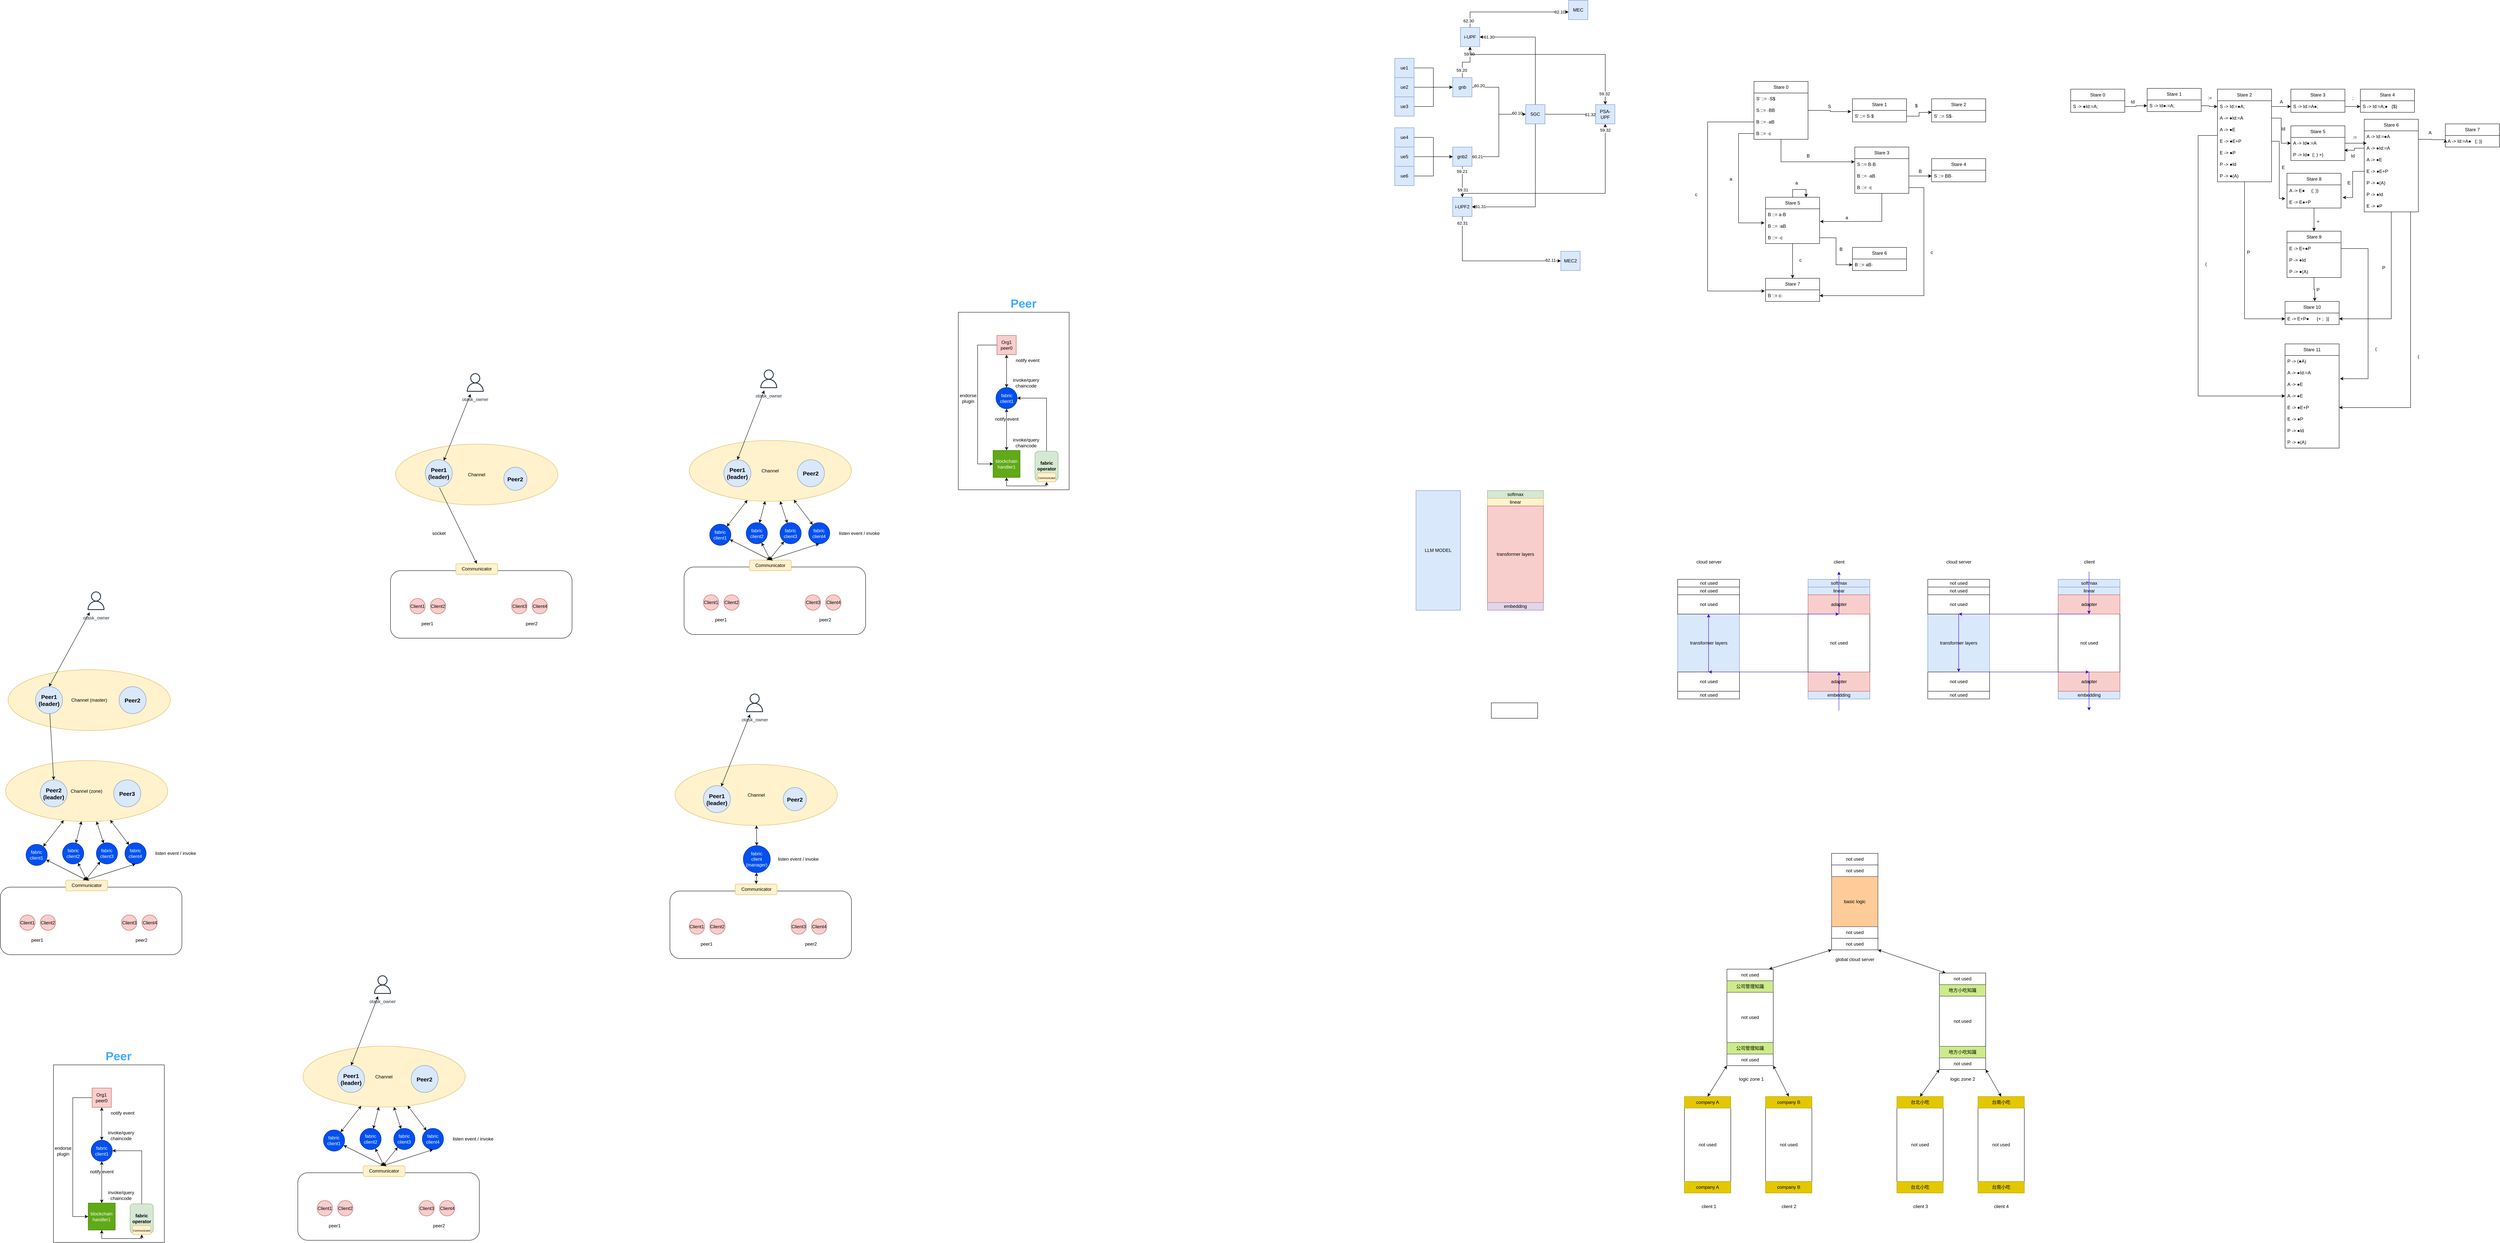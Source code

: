 <mxfile version="23.1.5" type="github">
  <diagram name="第 1 页" id="0hGZ7h8BPvav0Dhn9OID">
    <mxGraphModel dx="5750" dy="815" grid="1" gridSize="10" guides="1" tooltips="1" connect="1" arrows="1" fold="1" page="1" pageScale="1" pageWidth="827" pageHeight="1169" math="0" shadow="0">
      <root>
        <mxCell id="0" />
        <mxCell id="1" parent="0" />
        <mxCell id="fGTsKF3JH-oELWzxikwp-22" value="" style="rounded=1;whiteSpace=wrap;html=1;" parent="1" vertex="1">
          <mxGeometry x="-1790" y="1488" width="470" height="175" as="geometry" />
        </mxCell>
        <mxCell id="fGTsKF3JH-oELWzxikwp-23" value="Communicator" style="rounded=1;whiteSpace=wrap;html=1;fillColor=#fff2cc;strokeColor=#d6b656;" parent="1" vertex="1">
          <mxGeometry x="-1620.87" y="1470" width="108.5" height="27.5" as="geometry" />
        </mxCell>
        <mxCell id="fGTsKF3JH-oELWzxikwp-5" value="" style="rounded=0;whiteSpace=wrap;html=1;" parent="1" vertex="1">
          <mxGeometry x="-1080" y="828" width="287" height="460" as="geometry" />
        </mxCell>
        <mxCell id="p0jDxH_k_mPQ62DPaPJG-13" value="" style="edgeStyle=orthogonalEdgeStyle;rounded=0;orthogonalLoop=1;jettySize=auto;html=1;entryX=0;entryY=0.5;entryDx=0;entryDy=0;" parent="1" source="p0jDxH_k_mPQ62DPaPJG-3" target="p0jDxH_k_mPQ62DPaPJG-12" edge="1">
          <mxGeometry relative="1" as="geometry">
            <mxPoint x="420" y="270" as="targetPoint" />
          </mxGeometry>
        </mxCell>
        <mxCell id="p0jDxH_k_mPQ62DPaPJG-14" value="60.20" style="edgeLabel;html=1;align=center;verticalAlign=middle;resizable=0;points=[];" parent="p0jDxH_k_mPQ62DPaPJG-13" vertex="1" connectable="0">
          <mxGeometry x="-0.816" y="4" relative="1" as="geometry">
            <mxPoint as="offset" />
          </mxGeometry>
        </mxCell>
        <mxCell id="p0jDxH_k_mPQ62DPaPJG-24" value="" style="edgeStyle=orthogonalEdgeStyle;rounded=0;orthogonalLoop=1;jettySize=auto;html=1;" parent="1" source="p0jDxH_k_mPQ62DPaPJG-3" target="p0jDxH_k_mPQ62DPaPJG-23" edge="1">
          <mxGeometry relative="1" as="geometry" />
        </mxCell>
        <mxCell id="p0jDxH_k_mPQ62DPaPJG-25" value="59.20" style="edgeLabel;html=1;align=center;verticalAlign=middle;resizable=0;points=[];" parent="p0jDxH_k_mPQ62DPaPJG-24" vertex="1" connectable="0">
          <mxGeometry x="-0.62" y="2" relative="1" as="geometry">
            <mxPoint as="offset" />
          </mxGeometry>
        </mxCell>
        <mxCell id="p0jDxH_k_mPQ62DPaPJG-47" value="59.30" style="edgeLabel;html=1;align=center;verticalAlign=middle;resizable=0;points=[];" parent="p0jDxH_k_mPQ62DPaPJG-24" vertex="1" connectable="0">
          <mxGeometry x="0.624" y="2" relative="1" as="geometry">
            <mxPoint as="offset" />
          </mxGeometry>
        </mxCell>
        <mxCell id="p0jDxH_k_mPQ62DPaPJG-3" value="gnb" style="whiteSpace=wrap;html=1;aspect=fixed;fillColor=#dae8fc;strokeColor=#6c8ebf;" parent="1" vertex="1">
          <mxGeometry x="200" y="220" width="50" height="50" as="geometry" />
        </mxCell>
        <mxCell id="p0jDxH_k_mPQ62DPaPJG-8" style="edgeStyle=orthogonalEdgeStyle;rounded=0;orthogonalLoop=1;jettySize=auto;html=1;entryX=0;entryY=0.5;entryDx=0;entryDy=0;" parent="1" source="p0jDxH_k_mPQ62DPaPJG-5" target="p0jDxH_k_mPQ62DPaPJG-3" edge="1">
          <mxGeometry relative="1" as="geometry" />
        </mxCell>
        <mxCell id="p0jDxH_k_mPQ62DPaPJG-5" value="ue1" style="whiteSpace=wrap;html=1;aspect=fixed;fillColor=#dae8fc;strokeColor=#6c8ebf;" parent="1" vertex="1">
          <mxGeometry x="50" y="170" width="50" height="50" as="geometry" />
        </mxCell>
        <mxCell id="p0jDxH_k_mPQ62DPaPJG-9" style="edgeStyle=orthogonalEdgeStyle;rounded=0;orthogonalLoop=1;jettySize=auto;html=1;entryX=0;entryY=0.5;entryDx=0;entryDy=0;" parent="1" source="p0jDxH_k_mPQ62DPaPJG-6" target="p0jDxH_k_mPQ62DPaPJG-3" edge="1">
          <mxGeometry relative="1" as="geometry" />
        </mxCell>
        <mxCell id="p0jDxH_k_mPQ62DPaPJG-6" value="ue2" style="whiteSpace=wrap;html=1;aspect=fixed;fillColor=#dae8fc;strokeColor=#6c8ebf;" parent="1" vertex="1">
          <mxGeometry x="50" y="220" width="50" height="50" as="geometry" />
        </mxCell>
        <mxCell id="p0jDxH_k_mPQ62DPaPJG-10" style="edgeStyle=orthogonalEdgeStyle;rounded=0;orthogonalLoop=1;jettySize=auto;html=1;entryX=0;entryY=0.5;entryDx=0;entryDy=0;" parent="1" source="p0jDxH_k_mPQ62DPaPJG-7" target="p0jDxH_k_mPQ62DPaPJG-3" edge="1">
          <mxGeometry relative="1" as="geometry" />
        </mxCell>
        <mxCell id="p0jDxH_k_mPQ62DPaPJG-7" value="ue3" style="whiteSpace=wrap;html=1;aspect=fixed;fillColor=#dae8fc;strokeColor=#6c8ebf;" parent="1" vertex="1">
          <mxGeometry x="50" y="270" width="50" height="50" as="geometry" />
        </mxCell>
        <mxCell id="p0jDxH_k_mPQ62DPaPJG-45" style="edgeStyle=orthogonalEdgeStyle;rounded=0;orthogonalLoop=1;jettySize=auto;html=1;entryX=1;entryY=0.5;entryDx=0;entryDy=0;" parent="1" source="p0jDxH_k_mPQ62DPaPJG-12" target="p0jDxH_k_mPQ62DPaPJG-23" edge="1">
          <mxGeometry relative="1" as="geometry">
            <Array as="points">
              <mxPoint x="414" y="115" />
            </Array>
          </mxGeometry>
        </mxCell>
        <mxCell id="p0jDxH_k_mPQ62DPaPJG-46" value="61.30" style="edgeLabel;html=1;align=center;verticalAlign=middle;resizable=0;points=[];" parent="p0jDxH_k_mPQ62DPaPJG-45" vertex="1" connectable="0">
          <mxGeometry x="0.851" relative="1" as="geometry">
            <mxPoint as="offset" />
          </mxGeometry>
        </mxCell>
        <mxCell id="p0jDxH_k_mPQ62DPaPJG-48" style="edgeStyle=orthogonalEdgeStyle;rounded=0;orthogonalLoop=1;jettySize=auto;html=1;entryX=1;entryY=0.5;entryDx=0;entryDy=0;" parent="1" source="p0jDxH_k_mPQ62DPaPJG-12" target="p0jDxH_k_mPQ62DPaPJG-36" edge="1">
          <mxGeometry relative="1" as="geometry">
            <Array as="points">
              <mxPoint x="414" y="555" />
            </Array>
          </mxGeometry>
        </mxCell>
        <mxCell id="p0jDxH_k_mPQ62DPaPJG-49" value="61.31" style="edgeLabel;html=1;align=center;verticalAlign=middle;resizable=0;points=[];" parent="p0jDxH_k_mPQ62DPaPJG-48" vertex="1" connectable="0">
          <mxGeometry x="0.885" y="-1" relative="1" as="geometry">
            <mxPoint as="offset" />
          </mxGeometry>
        </mxCell>
        <mxCell id="p0jDxH_k_mPQ62DPaPJG-64" style="edgeStyle=orthogonalEdgeStyle;rounded=0;orthogonalLoop=1;jettySize=auto;html=1;entryX=0;entryY=0.5;entryDx=0;entryDy=0;" parent="1" source="p0jDxH_k_mPQ62DPaPJG-12" target="p0jDxH_k_mPQ62DPaPJG-61" edge="1">
          <mxGeometry relative="1" as="geometry" />
        </mxCell>
        <mxCell id="p0jDxH_k_mPQ62DPaPJG-65" value="61.32" style="edgeLabel;html=1;align=center;verticalAlign=middle;resizable=0;points=[];" parent="p0jDxH_k_mPQ62DPaPJG-64" vertex="1" connectable="0">
          <mxGeometry x="0.789" y="-1" relative="1" as="geometry">
            <mxPoint as="offset" />
          </mxGeometry>
        </mxCell>
        <mxCell id="p0jDxH_k_mPQ62DPaPJG-12" value="5GC" style="whiteSpace=wrap;html=1;aspect=fixed;fillColor=#dae8fc;strokeColor=#6c8ebf;" parent="1" vertex="1">
          <mxGeometry x="389" y="290" width="50" height="50" as="geometry" />
        </mxCell>
        <mxCell id="p0jDxH_k_mPQ62DPaPJG-53" value="" style="edgeStyle=orthogonalEdgeStyle;rounded=0;orthogonalLoop=1;jettySize=auto;html=1;" parent="1" source="p0jDxH_k_mPQ62DPaPJG-23" target="p0jDxH_k_mPQ62DPaPJG-52" edge="1">
          <mxGeometry relative="1" as="geometry">
            <Array as="points">
              <mxPoint x="245" y="50" />
            </Array>
          </mxGeometry>
        </mxCell>
        <mxCell id="p0jDxH_k_mPQ62DPaPJG-54" value="62.30" style="edgeLabel;html=1;align=center;verticalAlign=middle;resizable=0;points=[];" parent="p0jDxH_k_mPQ62DPaPJG-53" vertex="1" connectable="0">
          <mxGeometry x="-0.886" y="4" relative="1" as="geometry">
            <mxPoint as="offset" />
          </mxGeometry>
        </mxCell>
        <mxCell id="p0jDxH_k_mPQ62DPaPJG-58" value="62.10" style="edgeLabel;html=1;align=center;verticalAlign=middle;resizable=0;points=[];" parent="p0jDxH_k_mPQ62DPaPJG-53" vertex="1" connectable="0">
          <mxGeometry x="0.845" relative="1" as="geometry">
            <mxPoint as="offset" />
          </mxGeometry>
        </mxCell>
        <mxCell id="p0jDxH_k_mPQ62DPaPJG-60" style="edgeStyle=orthogonalEdgeStyle;rounded=0;orthogonalLoop=1;jettySize=auto;html=1;exitX=1;exitY=0;exitDx=0;exitDy=0;entryX=0.5;entryY=0;entryDx=0;entryDy=0;" parent="1" source="p0jDxH_k_mPQ62DPaPJG-23" target="p0jDxH_k_mPQ62DPaPJG-61" edge="1">
          <mxGeometry relative="1" as="geometry">
            <mxPoint x="590" y="260" as="targetPoint" />
            <Array as="points">
              <mxPoint x="245" y="90" />
              <mxPoint x="245" y="160" />
              <mxPoint x="595" y="160" />
            </Array>
          </mxGeometry>
        </mxCell>
        <mxCell id="p0jDxH_k_mPQ62DPaPJG-63" value="59.32" style="edgeLabel;html=1;align=center;verticalAlign=middle;resizable=0;points=[];" parent="p0jDxH_k_mPQ62DPaPJG-60" vertex="1" connectable="0">
          <mxGeometry x="0.902" y="-2" relative="1" as="geometry">
            <mxPoint as="offset" />
          </mxGeometry>
        </mxCell>
        <mxCell id="p0jDxH_k_mPQ62DPaPJG-23" value="i-UPF" style="whiteSpace=wrap;html=1;aspect=fixed;fillColor=#dae8fc;strokeColor=#6c8ebf;" parent="1" vertex="1">
          <mxGeometry x="220" y="90" width="50" height="50" as="geometry" />
        </mxCell>
        <mxCell id="p0jDxH_k_mPQ62DPaPJG-34" style="edgeStyle=orthogonalEdgeStyle;rounded=0;orthogonalLoop=1;jettySize=auto;html=1;entryX=0;entryY=0.5;entryDx=0;entryDy=0;" parent="1" source="p0jDxH_k_mPQ62DPaPJG-27" target="p0jDxH_k_mPQ62DPaPJG-12" edge="1">
          <mxGeometry relative="1" as="geometry">
            <mxPoint x="390" y="360" as="targetPoint" />
          </mxGeometry>
        </mxCell>
        <mxCell id="p0jDxH_k_mPQ62DPaPJG-35" value="60.21" style="edgeLabel;html=1;align=center;verticalAlign=middle;resizable=0;points=[];" parent="p0jDxH_k_mPQ62DPaPJG-34" vertex="1" connectable="0">
          <mxGeometry x="-0.886" relative="1" as="geometry">
            <mxPoint as="offset" />
          </mxGeometry>
        </mxCell>
        <mxCell id="p0jDxH_k_mPQ62DPaPJG-41" value="60.10" style="edgeLabel;html=1;align=center;verticalAlign=middle;resizable=0;points=[];" parent="p0jDxH_k_mPQ62DPaPJG-34" vertex="1" connectable="0">
          <mxGeometry x="0.822" y="3" relative="1" as="geometry">
            <mxPoint as="offset" />
          </mxGeometry>
        </mxCell>
        <mxCell id="p0jDxH_k_mPQ62DPaPJG-37" value="" style="edgeStyle=orthogonalEdgeStyle;rounded=0;orthogonalLoop=1;jettySize=auto;html=1;" parent="1" source="p0jDxH_k_mPQ62DPaPJG-27" target="p0jDxH_k_mPQ62DPaPJG-36" edge="1">
          <mxGeometry relative="1" as="geometry" />
        </mxCell>
        <mxCell id="p0jDxH_k_mPQ62DPaPJG-38" value="59.21" style="edgeLabel;html=1;align=center;verticalAlign=middle;resizable=0;points=[];" parent="p0jDxH_k_mPQ62DPaPJG-37" vertex="1" connectable="0">
          <mxGeometry x="-0.68" y="-1" relative="1" as="geometry">
            <mxPoint as="offset" />
          </mxGeometry>
        </mxCell>
        <mxCell id="p0jDxH_k_mPQ62DPaPJG-50" value="59.31" style="edgeLabel;html=1;align=center;verticalAlign=middle;resizable=0;points=[];" parent="p0jDxH_k_mPQ62DPaPJG-37" vertex="1" connectable="0">
          <mxGeometry x="0.52" y="1" relative="1" as="geometry">
            <mxPoint as="offset" />
          </mxGeometry>
        </mxCell>
        <mxCell id="p0jDxH_k_mPQ62DPaPJG-27" value="gnb2" style="whiteSpace=wrap;html=1;aspect=fixed;fillColor=#dae8fc;strokeColor=#6c8ebf;" parent="1" vertex="1">
          <mxGeometry x="200" y="400" width="50" height="50" as="geometry" />
        </mxCell>
        <mxCell id="p0jDxH_k_mPQ62DPaPJG-28" style="edgeStyle=orthogonalEdgeStyle;rounded=0;orthogonalLoop=1;jettySize=auto;html=1;entryX=0;entryY=0.5;entryDx=0;entryDy=0;" parent="1" source="p0jDxH_k_mPQ62DPaPJG-29" target="p0jDxH_k_mPQ62DPaPJG-27" edge="1">
          <mxGeometry relative="1" as="geometry" />
        </mxCell>
        <mxCell id="p0jDxH_k_mPQ62DPaPJG-29" value="ue4" style="whiteSpace=wrap;html=1;aspect=fixed;fillColor=#dae8fc;strokeColor=#6c8ebf;" parent="1" vertex="1">
          <mxGeometry x="50" y="350" width="50" height="50" as="geometry" />
        </mxCell>
        <mxCell id="p0jDxH_k_mPQ62DPaPJG-30" style="edgeStyle=orthogonalEdgeStyle;rounded=0;orthogonalLoop=1;jettySize=auto;html=1;entryX=0;entryY=0.5;entryDx=0;entryDy=0;" parent="1" source="p0jDxH_k_mPQ62DPaPJG-31" target="p0jDxH_k_mPQ62DPaPJG-27" edge="1">
          <mxGeometry relative="1" as="geometry" />
        </mxCell>
        <mxCell id="p0jDxH_k_mPQ62DPaPJG-31" value="ue5" style="whiteSpace=wrap;html=1;aspect=fixed;fillColor=#dae8fc;strokeColor=#6c8ebf;" parent="1" vertex="1">
          <mxGeometry x="50" y="400" width="50" height="50" as="geometry" />
        </mxCell>
        <mxCell id="p0jDxH_k_mPQ62DPaPJG-32" style="edgeStyle=orthogonalEdgeStyle;rounded=0;orthogonalLoop=1;jettySize=auto;html=1;entryX=0;entryY=0.5;entryDx=0;entryDy=0;" parent="1" source="p0jDxH_k_mPQ62DPaPJG-33" target="p0jDxH_k_mPQ62DPaPJG-27" edge="1">
          <mxGeometry relative="1" as="geometry" />
        </mxCell>
        <mxCell id="p0jDxH_k_mPQ62DPaPJG-33" value="ue6" style="whiteSpace=wrap;html=1;aspect=fixed;fillColor=#dae8fc;strokeColor=#6c8ebf;" parent="1" vertex="1">
          <mxGeometry x="50" y="450" width="50" height="50" as="geometry" />
        </mxCell>
        <mxCell id="p0jDxH_k_mPQ62DPaPJG-56" value="" style="edgeStyle=orthogonalEdgeStyle;rounded=0;orthogonalLoop=1;jettySize=auto;html=1;" parent="1" source="p0jDxH_k_mPQ62DPaPJG-36" target="p0jDxH_k_mPQ62DPaPJG-55" edge="1">
          <mxGeometry relative="1" as="geometry">
            <Array as="points">
              <mxPoint x="225" y="695" />
            </Array>
          </mxGeometry>
        </mxCell>
        <mxCell id="p0jDxH_k_mPQ62DPaPJG-57" value="62.31" style="edgeLabel;html=1;align=center;verticalAlign=middle;resizable=0;points=[];" parent="p0jDxH_k_mPQ62DPaPJG-56" vertex="1" connectable="0">
          <mxGeometry x="-0.912" relative="1" as="geometry">
            <mxPoint as="offset" />
          </mxGeometry>
        </mxCell>
        <mxCell id="p0jDxH_k_mPQ62DPaPJG-59" value="62.11" style="edgeLabel;html=1;align=center;verticalAlign=middle;resizable=0;points=[];" parent="p0jDxH_k_mPQ62DPaPJG-56" vertex="1" connectable="0">
          <mxGeometry x="0.855" y="2" relative="1" as="geometry">
            <mxPoint as="offset" />
          </mxGeometry>
        </mxCell>
        <mxCell id="p0jDxH_k_mPQ62DPaPJG-62" value="" style="edgeStyle=orthogonalEdgeStyle;rounded=0;orthogonalLoop=1;jettySize=auto;html=1;" parent="1" source="p0jDxH_k_mPQ62DPaPJG-36" target="p0jDxH_k_mPQ62DPaPJG-61" edge="1">
          <mxGeometry relative="1" as="geometry">
            <Array as="points">
              <mxPoint x="225" y="520" />
              <mxPoint x="595" y="520" />
            </Array>
          </mxGeometry>
        </mxCell>
        <mxCell id="p0jDxH_k_mPQ62DPaPJG-66" value="59.32" style="edgeLabel;html=1;align=center;verticalAlign=middle;resizable=0;points=[];" parent="p0jDxH_k_mPQ62DPaPJG-62" vertex="1" connectable="0">
          <mxGeometry x="0.945" relative="1" as="geometry">
            <mxPoint as="offset" />
          </mxGeometry>
        </mxCell>
        <mxCell id="p0jDxH_k_mPQ62DPaPJG-36" value="i-UPF2" style="whiteSpace=wrap;html=1;aspect=fixed;fillColor=#dae8fc;strokeColor=#6c8ebf;" parent="1" vertex="1">
          <mxGeometry x="200" y="530" width="50" height="50" as="geometry" />
        </mxCell>
        <mxCell id="p0jDxH_k_mPQ62DPaPJG-52" value="MEC" style="whiteSpace=wrap;html=1;aspect=fixed;fillColor=#dae8fc;strokeColor=#6c8ebf;" parent="1" vertex="1">
          <mxGeometry x="500" y="20" width="50" height="50" as="geometry" />
        </mxCell>
        <mxCell id="p0jDxH_k_mPQ62DPaPJG-55" value="MEC2" style="whiteSpace=wrap;html=1;aspect=fixed;fillColor=#dae8fc;strokeColor=#6c8ebf;" parent="1" vertex="1">
          <mxGeometry x="480" y="670" width="50" height="50" as="geometry" />
        </mxCell>
        <mxCell id="p0jDxH_k_mPQ62DPaPJG-61" value="PSA-UPF" style="whiteSpace=wrap;html=1;aspect=fixed;fillColor=#dae8fc;strokeColor=#6c8ebf;" parent="1" vertex="1">
          <mxGeometry x="570" y="290" width="50" height="50" as="geometry" />
        </mxCell>
        <mxCell id="5g6TBQ09bPF2Y2DvjyLZ-2" value="Stare 0" style="swimlane;fontStyle=0;childLayout=stackLayout;horizontal=1;startSize=30;horizontalStack=0;resizeParent=1;resizeParentMax=0;resizeLast=0;collapsible=1;marginBottom=0;whiteSpace=wrap;html=1;" parent="1" vertex="1">
          <mxGeometry x="980" y="230" width="140" height="150" as="geometry" />
        </mxCell>
        <mxCell id="5g6TBQ09bPF2Y2DvjyLZ-3" value="S&#39; ::= ·S$" style="text;strokeColor=none;fillColor=none;align=left;verticalAlign=middle;spacingLeft=4;spacingRight=4;overflow=hidden;points=[[0,0.5],[1,0.5]];portConstraint=eastwest;rotatable=0;whiteSpace=wrap;html=1;" parent="5g6TBQ09bPF2Y2DvjyLZ-2" vertex="1">
          <mxGeometry y="30" width="140" height="30" as="geometry" />
        </mxCell>
        <mxCell id="5g6TBQ09bPF2Y2DvjyLZ-4" value="S ::=&amp;nbsp;·BB" style="text;strokeColor=none;fillColor=none;align=left;verticalAlign=middle;spacingLeft=4;spacingRight=4;overflow=hidden;points=[[0,0.5],[1,0.5]];portConstraint=eastwest;rotatable=0;whiteSpace=wrap;html=1;" parent="5g6TBQ09bPF2Y2DvjyLZ-2" vertex="1">
          <mxGeometry y="60" width="140" height="30" as="geometry" />
        </mxCell>
        <mxCell id="5g6TBQ09bPF2Y2DvjyLZ-5" value="B ::=&amp;nbsp;·aB" style="text;strokeColor=none;fillColor=none;align=left;verticalAlign=middle;spacingLeft=4;spacingRight=4;overflow=hidden;points=[[0,0.5],[1,0.5]];portConstraint=eastwest;rotatable=0;whiteSpace=wrap;html=1;" parent="5g6TBQ09bPF2Y2DvjyLZ-2" vertex="1">
          <mxGeometry y="90" width="140" height="30" as="geometry" />
        </mxCell>
        <mxCell id="5g6TBQ09bPF2Y2DvjyLZ-6" value="B ::=&amp;nbsp;·c" style="text;strokeColor=none;fillColor=none;align=left;verticalAlign=middle;spacingLeft=4;spacingRight=4;overflow=hidden;points=[[0,0.5],[1,0.5]];portConstraint=eastwest;rotatable=0;whiteSpace=wrap;html=1;" parent="5g6TBQ09bPF2Y2DvjyLZ-2" vertex="1">
          <mxGeometry y="120" width="140" height="30" as="geometry" />
        </mxCell>
        <mxCell id="5g6TBQ09bPF2Y2DvjyLZ-7" value="Stare 1" style="swimlane;fontStyle=0;childLayout=stackLayout;horizontal=1;startSize=30;horizontalStack=0;resizeParent=1;resizeParentMax=0;resizeLast=0;collapsible=1;marginBottom=0;whiteSpace=wrap;html=1;" parent="1" vertex="1">
          <mxGeometry x="1235" y="275" width="140" height="60" as="geometry" />
        </mxCell>
        <mxCell id="5g6TBQ09bPF2Y2DvjyLZ-17" style="edgeStyle=orthogonalEdgeStyle;rounded=0;orthogonalLoop=1;jettySize=auto;html=1;" parent="5g6TBQ09bPF2Y2DvjyLZ-7" source="5g6TBQ09bPF2Y2DvjyLZ-8" edge="1">
          <mxGeometry relative="1" as="geometry">
            <mxPoint x="205" y="35" as="targetPoint" />
          </mxGeometry>
        </mxCell>
        <mxCell id="5g6TBQ09bPF2Y2DvjyLZ-8" value="S&#39; ::= S·$" style="text;strokeColor=none;fillColor=none;align=left;verticalAlign=middle;spacingLeft=4;spacingRight=4;overflow=hidden;points=[[0,0.5],[1,0.5]];portConstraint=eastwest;rotatable=0;whiteSpace=wrap;html=1;" parent="5g6TBQ09bPF2Y2DvjyLZ-7" vertex="1">
          <mxGeometry y="30" width="140" height="30" as="geometry" />
        </mxCell>
        <mxCell id="5g6TBQ09bPF2Y2DvjyLZ-14" value="S" style="text;html=1;align=center;verticalAlign=middle;resizable=0;points=[];autosize=1;strokeColor=none;fillColor=none;" parent="1" vertex="1">
          <mxGeometry x="1160" y="280" width="30" height="30" as="geometry" />
        </mxCell>
        <mxCell id="5g6TBQ09bPF2Y2DvjyLZ-15" style="edgeStyle=orthogonalEdgeStyle;rounded=0;orthogonalLoop=1;jettySize=auto;html=1;entryX=-0.024;entryY=0.104;entryDx=0;entryDy=0;entryPerimeter=0;" parent="1" source="5g6TBQ09bPF2Y2DvjyLZ-4" target="5g6TBQ09bPF2Y2DvjyLZ-8" edge="1">
          <mxGeometry relative="1" as="geometry" />
        </mxCell>
        <mxCell id="5g6TBQ09bPF2Y2DvjyLZ-18" value="Stare 2" style="swimlane;fontStyle=0;childLayout=stackLayout;horizontal=1;startSize=30;horizontalStack=0;resizeParent=1;resizeParentMax=0;resizeLast=0;collapsible=1;marginBottom=0;whiteSpace=wrap;html=1;" parent="1" vertex="1">
          <mxGeometry x="1440" y="275" width="140" height="60" as="geometry" />
        </mxCell>
        <mxCell id="5g6TBQ09bPF2Y2DvjyLZ-20" value="S&#39; ::= S$·" style="text;strokeColor=none;fillColor=none;align=left;verticalAlign=middle;spacingLeft=4;spacingRight=4;overflow=hidden;points=[[0,0.5],[1,0.5]];portConstraint=eastwest;rotatable=0;whiteSpace=wrap;html=1;" parent="5g6TBQ09bPF2Y2DvjyLZ-18" vertex="1">
          <mxGeometry y="30" width="140" height="30" as="geometry" />
        </mxCell>
        <mxCell id="5g6TBQ09bPF2Y2DvjyLZ-21" value="$" style="text;html=1;align=center;verticalAlign=middle;resizable=0;points=[];autosize=1;strokeColor=none;fillColor=none;" parent="1" vertex="1">
          <mxGeometry x="1385" y="278" width="30" height="30" as="geometry" />
        </mxCell>
        <mxCell id="5g6TBQ09bPF2Y2DvjyLZ-23" value="Stare 3" style="swimlane;fontStyle=0;childLayout=stackLayout;horizontal=1;startSize=30;horizontalStack=0;resizeParent=1;resizeParentMax=0;resizeLast=0;collapsible=1;marginBottom=0;whiteSpace=wrap;html=1;" parent="1" vertex="1">
          <mxGeometry x="1241" y="400" width="140" height="120" as="geometry" />
        </mxCell>
        <mxCell id="5g6TBQ09bPF2Y2DvjyLZ-25" value="S ::= B·B" style="text;strokeColor=none;fillColor=none;align=left;verticalAlign=middle;spacingLeft=4;spacingRight=4;overflow=hidden;points=[[0,0.5],[1,0.5]];portConstraint=eastwest;rotatable=0;whiteSpace=wrap;html=1;" parent="5g6TBQ09bPF2Y2DvjyLZ-23" vertex="1">
          <mxGeometry y="30" width="140" height="30" as="geometry" />
        </mxCell>
        <mxCell id="5g6TBQ09bPF2Y2DvjyLZ-29" value="B ::=&amp;nbsp;·aB" style="text;strokeColor=none;fillColor=none;align=left;verticalAlign=middle;spacingLeft=4;spacingRight=4;overflow=hidden;points=[[0,0.5],[1,0.5]];portConstraint=eastwest;rotatable=0;whiteSpace=wrap;html=1;" parent="5g6TBQ09bPF2Y2DvjyLZ-23" vertex="1">
          <mxGeometry y="60" width="140" height="30" as="geometry" />
        </mxCell>
        <mxCell id="5g6TBQ09bPF2Y2DvjyLZ-30" value="B ::=&amp;nbsp;·c" style="text;strokeColor=none;fillColor=none;align=left;verticalAlign=middle;spacingLeft=4;spacingRight=4;overflow=hidden;points=[[0,0.5],[1,0.5]];portConstraint=eastwest;rotatable=0;whiteSpace=wrap;html=1;" parent="5g6TBQ09bPF2Y2DvjyLZ-23" vertex="1">
          <mxGeometry y="90" width="140" height="30" as="geometry" />
        </mxCell>
        <mxCell id="5g6TBQ09bPF2Y2DvjyLZ-26" style="edgeStyle=orthogonalEdgeStyle;rounded=0;orthogonalLoop=1;jettySize=auto;html=1;entryX=-0.002;entryY=0.274;entryDx=0;entryDy=0;entryPerimeter=0;" parent="1" source="5g6TBQ09bPF2Y2DvjyLZ-2" target="5g6TBQ09bPF2Y2DvjyLZ-25" edge="1">
          <mxGeometry relative="1" as="geometry" />
        </mxCell>
        <mxCell id="5g6TBQ09bPF2Y2DvjyLZ-27" value="B" style="text;html=1;align=center;verticalAlign=middle;resizable=0;points=[];autosize=1;strokeColor=none;fillColor=none;" parent="1" vertex="1">
          <mxGeometry x="1105" y="408" width="30" height="30" as="geometry" />
        </mxCell>
        <mxCell id="5g6TBQ09bPF2Y2DvjyLZ-31" value="Stare 4" style="swimlane;fontStyle=0;childLayout=stackLayout;horizontal=1;startSize=30;horizontalStack=0;resizeParent=1;resizeParentMax=0;resizeLast=0;collapsible=1;marginBottom=0;whiteSpace=wrap;html=1;" parent="1" vertex="1">
          <mxGeometry x="1440" y="430" width="140" height="60" as="geometry" />
        </mxCell>
        <mxCell id="5g6TBQ09bPF2Y2DvjyLZ-32" value="S ::= BB·" style="text;strokeColor=none;fillColor=none;align=left;verticalAlign=middle;spacingLeft=4;spacingRight=4;overflow=hidden;points=[[0,0.5],[1,0.5]];portConstraint=eastwest;rotatable=0;whiteSpace=wrap;html=1;" parent="5g6TBQ09bPF2Y2DvjyLZ-31" vertex="1">
          <mxGeometry y="30" width="140" height="30" as="geometry" />
        </mxCell>
        <mxCell id="5g6TBQ09bPF2Y2DvjyLZ-33" style="edgeStyle=orthogonalEdgeStyle;rounded=0;orthogonalLoop=1;jettySize=auto;html=1;entryX=0;entryY=0.5;entryDx=0;entryDy=0;" parent="1" source="5g6TBQ09bPF2Y2DvjyLZ-29" target="5g6TBQ09bPF2Y2DvjyLZ-32" edge="1">
          <mxGeometry relative="1" as="geometry" />
        </mxCell>
        <mxCell id="5g6TBQ09bPF2Y2DvjyLZ-34" value="B" style="text;html=1;align=center;verticalAlign=middle;resizable=0;points=[];autosize=1;strokeColor=none;fillColor=none;" parent="1" vertex="1">
          <mxGeometry x="1395" y="448" width="30" height="30" as="geometry" />
        </mxCell>
        <mxCell id="5g6TBQ09bPF2Y2DvjyLZ-56" style="edgeStyle=orthogonalEdgeStyle;rounded=0;orthogonalLoop=1;jettySize=auto;html=1;entryX=0.5;entryY=0;entryDx=0;entryDy=0;" parent="1" source="5g6TBQ09bPF2Y2DvjyLZ-35" target="5g6TBQ09bPF2Y2DvjyLZ-52" edge="1">
          <mxGeometry relative="1" as="geometry" />
        </mxCell>
        <mxCell id="5g6TBQ09bPF2Y2DvjyLZ-35" value="Stare 5" style="swimlane;fontStyle=0;childLayout=stackLayout;horizontal=1;startSize=30;horizontalStack=0;resizeParent=1;resizeParentMax=0;resizeLast=0;collapsible=1;marginBottom=0;whiteSpace=wrap;html=1;" parent="1" vertex="1">
          <mxGeometry x="1010" y="530" width="140" height="120" as="geometry" />
        </mxCell>
        <mxCell id="5g6TBQ09bPF2Y2DvjyLZ-37" value="B ::= a·B" style="text;strokeColor=none;fillColor=none;align=left;verticalAlign=middle;spacingLeft=4;spacingRight=4;overflow=hidden;points=[[0,0.5],[1,0.5]];portConstraint=eastwest;rotatable=0;whiteSpace=wrap;html=1;" parent="5g6TBQ09bPF2Y2DvjyLZ-35" vertex="1">
          <mxGeometry y="30" width="140" height="30" as="geometry" />
        </mxCell>
        <mxCell id="5g6TBQ09bPF2Y2DvjyLZ-40" value="B ::=&amp;nbsp;·aB" style="text;strokeColor=none;fillColor=none;align=left;verticalAlign=middle;spacingLeft=4;spacingRight=4;overflow=hidden;points=[[0,0.5],[1,0.5]];portConstraint=eastwest;rotatable=0;whiteSpace=wrap;html=1;" parent="5g6TBQ09bPF2Y2DvjyLZ-35" vertex="1">
          <mxGeometry y="60" width="140" height="30" as="geometry" />
        </mxCell>
        <mxCell id="5g6TBQ09bPF2Y2DvjyLZ-39" value="B ::=&amp;nbsp;·c" style="text;strokeColor=none;fillColor=none;align=left;verticalAlign=middle;spacingLeft=4;spacingRight=4;overflow=hidden;points=[[0,0.5],[1,0.5]];portConstraint=eastwest;rotatable=0;whiteSpace=wrap;html=1;" parent="5g6TBQ09bPF2Y2DvjyLZ-35" vertex="1">
          <mxGeometry y="90" width="140" height="30" as="geometry" />
        </mxCell>
        <mxCell id="5g6TBQ09bPF2Y2DvjyLZ-41" style="edgeStyle=orthogonalEdgeStyle;rounded=0;orthogonalLoop=1;jettySize=auto;html=1;entryX=1.008;entryY=0.094;entryDx=0;entryDy=0;entryPerimeter=0;" parent="1" source="5g6TBQ09bPF2Y2DvjyLZ-23" target="5g6TBQ09bPF2Y2DvjyLZ-40" edge="1">
          <mxGeometry relative="1" as="geometry" />
        </mxCell>
        <mxCell id="5g6TBQ09bPF2Y2DvjyLZ-42" value="a" style="text;html=1;align=center;verticalAlign=middle;resizable=0;points=[];autosize=1;strokeColor=none;fillColor=none;" parent="1" vertex="1">
          <mxGeometry x="1205" y="568" width="30" height="30" as="geometry" />
        </mxCell>
        <mxCell id="5g6TBQ09bPF2Y2DvjyLZ-43" style="edgeStyle=orthogonalEdgeStyle;rounded=0;orthogonalLoop=1;jettySize=auto;html=1;entryX=-0.02;entryY=0.215;entryDx=0;entryDy=0;entryPerimeter=0;" parent="1" source="5g6TBQ09bPF2Y2DvjyLZ-6" target="5g6TBQ09bPF2Y2DvjyLZ-40" edge="1">
          <mxGeometry relative="1" as="geometry">
            <Array as="points">
              <mxPoint x="940" y="365" />
              <mxPoint x="940" y="597" />
            </Array>
          </mxGeometry>
        </mxCell>
        <mxCell id="5g6TBQ09bPF2Y2DvjyLZ-44" value="a" style="text;html=1;align=center;verticalAlign=middle;resizable=0;points=[];autosize=1;strokeColor=none;fillColor=none;" parent="1" vertex="1">
          <mxGeometry x="905" y="468" width="30" height="30" as="geometry" />
        </mxCell>
        <mxCell id="5g6TBQ09bPF2Y2DvjyLZ-45" style="edgeStyle=orthogonalEdgeStyle;rounded=0;orthogonalLoop=1;jettySize=auto;html=1;entryX=0.75;entryY=0;entryDx=0;entryDy=0;" parent="1" source="5g6TBQ09bPF2Y2DvjyLZ-35" target="5g6TBQ09bPF2Y2DvjyLZ-35" edge="1">
          <mxGeometry relative="1" as="geometry">
            <Array as="points">
              <mxPoint x="1080" y="510" />
              <mxPoint x="1115" y="510" />
            </Array>
          </mxGeometry>
        </mxCell>
        <mxCell id="5g6TBQ09bPF2Y2DvjyLZ-46" value="a" style="text;html=1;align=center;verticalAlign=middle;resizable=0;points=[];autosize=1;strokeColor=none;fillColor=none;" parent="1" vertex="1">
          <mxGeometry x="1075" y="478" width="30" height="30" as="geometry" />
        </mxCell>
        <mxCell id="5g6TBQ09bPF2Y2DvjyLZ-48" value="Stare 6" style="swimlane;fontStyle=0;childLayout=stackLayout;horizontal=1;startSize=30;horizontalStack=0;resizeParent=1;resizeParentMax=0;resizeLast=0;collapsible=1;marginBottom=0;whiteSpace=wrap;html=1;" parent="1" vertex="1">
          <mxGeometry x="1235" y="660" width="140" height="60" as="geometry" />
        </mxCell>
        <mxCell id="5g6TBQ09bPF2Y2DvjyLZ-49" value="B ::= aB·" style="text;strokeColor=none;fillColor=none;align=left;verticalAlign=middle;spacingLeft=4;spacingRight=4;overflow=hidden;points=[[0,0.5],[1,0.5]];portConstraint=eastwest;rotatable=0;whiteSpace=wrap;html=1;" parent="5g6TBQ09bPF2Y2DvjyLZ-48" vertex="1">
          <mxGeometry y="30" width="140" height="30" as="geometry" />
        </mxCell>
        <mxCell id="5g6TBQ09bPF2Y2DvjyLZ-50" style="edgeStyle=orthogonalEdgeStyle;rounded=0;orthogonalLoop=1;jettySize=auto;html=1;entryX=0;entryY=0.5;entryDx=0;entryDy=0;" parent="1" source="5g6TBQ09bPF2Y2DvjyLZ-39" target="5g6TBQ09bPF2Y2DvjyLZ-49" edge="1">
          <mxGeometry relative="1" as="geometry" />
        </mxCell>
        <mxCell id="5g6TBQ09bPF2Y2DvjyLZ-51" value="B" style="text;html=1;align=center;verticalAlign=middle;resizable=0;points=[];autosize=1;strokeColor=none;fillColor=none;" parent="1" vertex="1">
          <mxGeometry x="1190" y="650" width="30" height="30" as="geometry" />
        </mxCell>
        <mxCell id="5g6TBQ09bPF2Y2DvjyLZ-52" value="Stare 7" style="swimlane;fontStyle=0;childLayout=stackLayout;horizontal=1;startSize=30;horizontalStack=0;resizeParent=1;resizeParentMax=0;resizeLast=0;collapsible=1;marginBottom=0;whiteSpace=wrap;html=1;" parent="1" vertex="1">
          <mxGeometry x="1010" y="740" width="140" height="60" as="geometry" />
        </mxCell>
        <mxCell id="5g6TBQ09bPF2Y2DvjyLZ-55" value="B ::= c·" style="text;strokeColor=none;fillColor=none;align=left;verticalAlign=middle;spacingLeft=4;spacingRight=4;overflow=hidden;points=[[0,0.5],[1,0.5]];portConstraint=eastwest;rotatable=0;whiteSpace=wrap;html=1;" parent="5g6TBQ09bPF2Y2DvjyLZ-52" vertex="1">
          <mxGeometry y="30" width="140" height="30" as="geometry" />
        </mxCell>
        <mxCell id="5g6TBQ09bPF2Y2DvjyLZ-57" value="c" style="text;html=1;align=center;verticalAlign=middle;resizable=0;points=[];autosize=1;strokeColor=none;fillColor=none;" parent="1" vertex="1">
          <mxGeometry x="1085" y="678" width="30" height="30" as="geometry" />
        </mxCell>
        <mxCell id="5g6TBQ09bPF2Y2DvjyLZ-58" style="edgeStyle=orthogonalEdgeStyle;rounded=0;orthogonalLoop=1;jettySize=auto;html=1;entryX=-0.014;entryY=0.1;entryDx=0;entryDy=0;entryPerimeter=0;" parent="1" source="5g6TBQ09bPF2Y2DvjyLZ-5" target="5g6TBQ09bPF2Y2DvjyLZ-55" edge="1">
          <mxGeometry relative="1" as="geometry">
            <Array as="points">
              <mxPoint x="860" y="335" />
              <mxPoint x="860" y="773" />
            </Array>
          </mxGeometry>
        </mxCell>
        <mxCell id="5g6TBQ09bPF2Y2DvjyLZ-59" value="c" style="text;html=1;align=center;verticalAlign=middle;resizable=0;points=[];autosize=1;strokeColor=none;fillColor=none;" parent="1" vertex="1">
          <mxGeometry x="815" y="508" width="30" height="30" as="geometry" />
        </mxCell>
        <mxCell id="5g6TBQ09bPF2Y2DvjyLZ-60" style="edgeStyle=orthogonalEdgeStyle;rounded=0;orthogonalLoop=1;jettySize=auto;html=1;entryX=1;entryY=0.5;entryDx=0;entryDy=0;" parent="1" source="5g6TBQ09bPF2Y2DvjyLZ-30" target="5g6TBQ09bPF2Y2DvjyLZ-55" edge="1">
          <mxGeometry relative="1" as="geometry">
            <Array as="points">
              <mxPoint x="1420" y="505" />
              <mxPoint x="1420" y="785" />
            </Array>
          </mxGeometry>
        </mxCell>
        <mxCell id="5g6TBQ09bPF2Y2DvjyLZ-61" value="c" style="text;html=1;align=center;verticalAlign=middle;resizable=0;points=[];autosize=1;strokeColor=none;fillColor=none;" parent="1" vertex="1">
          <mxGeometry x="1425" y="658" width="30" height="30" as="geometry" />
        </mxCell>
        <mxCell id="5g6TBQ09bPF2Y2DvjyLZ-62" value="Stare 0" style="swimlane;fontStyle=0;childLayout=stackLayout;horizontal=1;startSize=30;horizontalStack=0;resizeParent=1;resizeParentMax=0;resizeLast=0;collapsible=1;marginBottom=0;whiteSpace=wrap;html=1;" parent="1" vertex="1">
          <mxGeometry x="1800" y="250" width="140" height="60" as="geometry" />
        </mxCell>
        <mxCell id="5g6TBQ09bPF2Y2DvjyLZ-63" value="S -&amp;gt; ●Id:=A;" style="text;strokeColor=none;fillColor=none;align=left;verticalAlign=middle;spacingLeft=4;spacingRight=4;overflow=hidden;points=[[0,0.5],[1,0.5]];portConstraint=eastwest;rotatable=0;whiteSpace=wrap;html=1;" parent="5g6TBQ09bPF2Y2DvjyLZ-62" vertex="1">
          <mxGeometry y="30" width="140" height="30" as="geometry" />
        </mxCell>
        <mxCell id="5g6TBQ09bPF2Y2DvjyLZ-68" value="Stare 1" style="swimlane;fontStyle=0;childLayout=stackLayout;horizontal=1;startSize=30;horizontalStack=0;resizeParent=1;resizeParentMax=0;resizeLast=0;collapsible=1;marginBottom=0;whiteSpace=wrap;html=1;" parent="1" vertex="1">
          <mxGeometry x="1998" y="248" width="140" height="60" as="geometry" />
        </mxCell>
        <mxCell id="5g6TBQ09bPF2Y2DvjyLZ-69" value="S -&amp;gt; Id●:=A;" style="text;strokeColor=none;fillColor=none;align=left;verticalAlign=middle;spacingLeft=4;spacingRight=4;overflow=hidden;points=[[0,0.5],[1,0.5]];portConstraint=eastwest;rotatable=0;whiteSpace=wrap;html=1;" parent="5g6TBQ09bPF2Y2DvjyLZ-68" vertex="1">
          <mxGeometry y="30" width="140" height="30" as="geometry" />
        </mxCell>
        <mxCell id="5g6TBQ09bPF2Y2DvjyLZ-145" style="edgeStyle=orthogonalEdgeStyle;rounded=0;orthogonalLoop=1;jettySize=auto;html=1;entryX=0;entryY=0.5;entryDx=0;entryDy=0;" parent="1" source="5g6TBQ09bPF2Y2DvjyLZ-70" target="5g6TBQ09bPF2Y2DvjyLZ-137" edge="1">
          <mxGeometry relative="1" as="geometry" />
        </mxCell>
        <mxCell id="5g6TBQ09bPF2Y2DvjyLZ-167" style="edgeStyle=orthogonalEdgeStyle;rounded=0;orthogonalLoop=1;jettySize=auto;html=1;entryX=0;entryY=0.5;entryDx=0;entryDy=0;" parent="1" source="5g6TBQ09bPF2Y2DvjyLZ-70" target="5g6TBQ09bPF2Y2DvjyLZ-173" edge="1">
          <mxGeometry relative="1" as="geometry">
            <Array as="points">
              <mxPoint x="2130" y="370" />
              <mxPoint x="2130" y="1045" />
            </Array>
          </mxGeometry>
        </mxCell>
        <mxCell id="5g6TBQ09bPF2Y2DvjyLZ-70" value="Stare 2" style="swimlane;fontStyle=0;childLayout=stackLayout;horizontal=1;startSize=30;horizontalStack=0;resizeParent=1;resizeParentMax=0;resizeLast=0;collapsible=1;marginBottom=0;whiteSpace=wrap;html=1;" parent="1" vertex="1">
          <mxGeometry x="2180" y="250" width="140" height="240" as="geometry" />
        </mxCell>
        <mxCell id="5g6TBQ09bPF2Y2DvjyLZ-71" value="S -&amp;gt; Id:=●A;" style="text;strokeColor=none;fillColor=none;align=left;verticalAlign=middle;spacingLeft=4;spacingRight=4;overflow=hidden;points=[[0,0.5],[1,0.5]];portConstraint=eastwest;rotatable=0;whiteSpace=wrap;html=1;" parent="5g6TBQ09bPF2Y2DvjyLZ-70" vertex="1">
          <mxGeometry y="30" width="140" height="30" as="geometry" />
        </mxCell>
        <mxCell id="5g6TBQ09bPF2Y2DvjyLZ-72" value="A -&amp;gt; ●Id:=A" style="text;strokeColor=none;fillColor=none;align=left;verticalAlign=middle;spacingLeft=4;spacingRight=4;overflow=hidden;points=[[0,0.5],[1,0.5]];portConstraint=eastwest;rotatable=0;whiteSpace=wrap;html=1;" parent="5g6TBQ09bPF2Y2DvjyLZ-70" vertex="1">
          <mxGeometry y="60" width="140" height="30" as="geometry" />
        </mxCell>
        <mxCell id="5g6TBQ09bPF2Y2DvjyLZ-73" value="A -&amp;gt; ●E" style="text;strokeColor=none;fillColor=none;align=left;verticalAlign=middle;spacingLeft=4;spacingRight=4;overflow=hidden;points=[[0,0.5],[1,0.5]];portConstraint=eastwest;rotatable=0;whiteSpace=wrap;html=1;" parent="5g6TBQ09bPF2Y2DvjyLZ-70" vertex="1">
          <mxGeometry y="90" width="140" height="30" as="geometry" />
        </mxCell>
        <mxCell id="5g6TBQ09bPF2Y2DvjyLZ-74" value="E -&amp;gt; ●E+P" style="text;strokeColor=none;fillColor=none;align=left;verticalAlign=middle;spacingLeft=4;spacingRight=4;overflow=hidden;points=[[0,0.5],[1,0.5]];portConstraint=eastwest;rotatable=0;whiteSpace=wrap;html=1;" parent="5g6TBQ09bPF2Y2DvjyLZ-70" vertex="1">
          <mxGeometry y="120" width="140" height="30" as="geometry" />
        </mxCell>
        <mxCell id="5g6TBQ09bPF2Y2DvjyLZ-75" value="E -&amp;gt; ●P" style="text;strokeColor=none;fillColor=none;align=left;verticalAlign=middle;spacingLeft=4;spacingRight=4;overflow=hidden;points=[[0,0.5],[1,0.5]];portConstraint=eastwest;rotatable=0;whiteSpace=wrap;html=1;" parent="5g6TBQ09bPF2Y2DvjyLZ-70" vertex="1">
          <mxGeometry y="150" width="140" height="30" as="geometry" />
        </mxCell>
        <mxCell id="5g6TBQ09bPF2Y2DvjyLZ-76" value="P -&amp;gt; ●Id" style="text;strokeColor=none;fillColor=none;align=left;verticalAlign=middle;spacingLeft=4;spacingRight=4;overflow=hidden;points=[[0,0.5],[1,0.5]];portConstraint=eastwest;rotatable=0;whiteSpace=wrap;html=1;" parent="5g6TBQ09bPF2Y2DvjyLZ-70" vertex="1">
          <mxGeometry y="180" width="140" height="30" as="geometry" />
        </mxCell>
        <mxCell id="5g6TBQ09bPF2Y2DvjyLZ-77" value="P -&amp;gt; ●(A)" style="text;strokeColor=none;fillColor=none;align=left;verticalAlign=middle;spacingLeft=4;spacingRight=4;overflow=hidden;points=[[0,0.5],[1,0.5]];portConstraint=eastwest;rotatable=0;whiteSpace=wrap;html=1;" parent="5g6TBQ09bPF2Y2DvjyLZ-70" vertex="1">
          <mxGeometry y="210" width="140" height="30" as="geometry" />
        </mxCell>
        <mxCell id="5g6TBQ09bPF2Y2DvjyLZ-79" style="edgeStyle=orthogonalEdgeStyle;rounded=0;orthogonalLoop=1;jettySize=auto;html=1;entryX=0;entryY=0.5;entryDx=0;entryDy=0;" parent="1" source="5g6TBQ09bPF2Y2DvjyLZ-63" target="5g6TBQ09bPF2Y2DvjyLZ-69" edge="1">
          <mxGeometry relative="1" as="geometry" />
        </mxCell>
        <mxCell id="5g6TBQ09bPF2Y2DvjyLZ-80" style="edgeStyle=orthogonalEdgeStyle;rounded=0;orthogonalLoop=1;jettySize=auto;html=1;entryX=0;entryY=0.5;entryDx=0;entryDy=0;" parent="1" source="5g6TBQ09bPF2Y2DvjyLZ-69" target="5g6TBQ09bPF2Y2DvjyLZ-71" edge="1">
          <mxGeometry relative="1" as="geometry" />
        </mxCell>
        <mxCell id="5g6TBQ09bPF2Y2DvjyLZ-81" value="Id" style="text;html=1;align=center;verticalAlign=middle;resizable=0;points=[];autosize=1;strokeColor=none;fillColor=none;" parent="1" vertex="1">
          <mxGeometry x="1945" y="268" width="30" height="30" as="geometry" />
        </mxCell>
        <mxCell id="5g6TBQ09bPF2Y2DvjyLZ-82" value=":=" style="text;html=1;align=center;verticalAlign=middle;resizable=0;points=[];autosize=1;strokeColor=none;fillColor=none;" parent="1" vertex="1">
          <mxGeometry x="2145" y="258" width="30" height="30" as="geometry" />
        </mxCell>
        <mxCell id="5g6TBQ09bPF2Y2DvjyLZ-83" value="Stare 3" style="swimlane;fontStyle=0;childLayout=stackLayout;horizontal=1;startSize=30;horizontalStack=0;resizeParent=1;resizeParentMax=0;resizeLast=0;collapsible=1;marginBottom=0;whiteSpace=wrap;html=1;" parent="1" vertex="1">
          <mxGeometry x="2370" y="250" width="140" height="60" as="geometry" />
        </mxCell>
        <mxCell id="5g6TBQ09bPF2Y2DvjyLZ-84" value="S -&amp;gt; Id:=A●;" style="text;strokeColor=none;fillColor=none;align=left;verticalAlign=middle;spacingLeft=4;spacingRight=4;overflow=hidden;points=[[0,0.5],[1,0.5]];portConstraint=eastwest;rotatable=0;whiteSpace=wrap;html=1;" parent="5g6TBQ09bPF2Y2DvjyLZ-83" vertex="1">
          <mxGeometry y="30" width="140" height="30" as="geometry" />
        </mxCell>
        <mxCell id="5g6TBQ09bPF2Y2DvjyLZ-92" value="A" style="text;html=1;align=center;verticalAlign=middle;resizable=0;points=[];autosize=1;strokeColor=none;fillColor=none;" parent="1" vertex="1">
          <mxGeometry x="2330" y="268" width="30" height="30" as="geometry" />
        </mxCell>
        <mxCell id="5g6TBQ09bPF2Y2DvjyLZ-94" style="edgeStyle=orthogonalEdgeStyle;rounded=0;orthogonalLoop=1;jettySize=auto;html=1;" parent="1" source="5g6TBQ09bPF2Y2DvjyLZ-71" target="5g6TBQ09bPF2Y2DvjyLZ-84" edge="1">
          <mxGeometry relative="1" as="geometry" />
        </mxCell>
        <mxCell id="5g6TBQ09bPF2Y2DvjyLZ-95" value="Stare 4" style="swimlane;fontStyle=0;childLayout=stackLayout;horizontal=1;startSize=30;horizontalStack=0;resizeParent=1;resizeParentMax=0;resizeLast=0;collapsible=1;marginBottom=0;whiteSpace=wrap;html=1;" parent="1" vertex="1">
          <mxGeometry x="2550" y="250" width="140" height="60" as="geometry" />
        </mxCell>
        <mxCell id="5g6TBQ09bPF2Y2DvjyLZ-96" value="S -&amp;gt; Id:=A;●&amp;nbsp; &amp;nbsp;{$}" style="text;strokeColor=none;fillColor=none;align=left;verticalAlign=middle;spacingLeft=4;spacingRight=4;overflow=hidden;points=[[0,0.5],[1,0.5]];portConstraint=eastwest;rotatable=0;whiteSpace=wrap;html=1;" parent="5g6TBQ09bPF2Y2DvjyLZ-95" vertex="1">
          <mxGeometry y="30" width="140" height="30" as="geometry" />
        </mxCell>
        <mxCell id="5g6TBQ09bPF2Y2DvjyLZ-97" style="edgeStyle=orthogonalEdgeStyle;rounded=0;orthogonalLoop=1;jettySize=auto;html=1;entryX=0;entryY=0.5;entryDx=0;entryDy=0;" parent="1" source="5g6TBQ09bPF2Y2DvjyLZ-84" target="5g6TBQ09bPF2Y2DvjyLZ-96" edge="1">
          <mxGeometry relative="1" as="geometry" />
        </mxCell>
        <mxCell id="5g6TBQ09bPF2Y2DvjyLZ-98" value=";" style="text;html=1;align=center;verticalAlign=middle;resizable=0;points=[];autosize=1;strokeColor=none;fillColor=none;" parent="1" vertex="1">
          <mxGeometry x="2515" y="258" width="30" height="30" as="geometry" />
        </mxCell>
        <mxCell id="5g6TBQ09bPF2Y2DvjyLZ-99" value="Stare 5" style="swimlane;fontStyle=0;childLayout=stackLayout;horizontal=1;startSize=30;horizontalStack=0;resizeParent=1;resizeParentMax=0;resizeLast=0;collapsible=1;marginBottom=0;whiteSpace=wrap;html=1;" parent="1" vertex="1">
          <mxGeometry x="2370" y="345" width="140" height="90" as="geometry" />
        </mxCell>
        <mxCell id="5g6TBQ09bPF2Y2DvjyLZ-100" value="A -&amp;gt; Id●:=A" style="text;strokeColor=none;fillColor=none;align=left;verticalAlign=middle;spacingLeft=4;spacingRight=4;overflow=hidden;points=[[0,0.5],[1,0.5]];portConstraint=eastwest;rotatable=0;whiteSpace=wrap;html=1;" parent="5g6TBQ09bPF2Y2DvjyLZ-99" vertex="1">
          <mxGeometry y="30" width="140" height="30" as="geometry" />
        </mxCell>
        <mxCell id="5g6TBQ09bPF2Y2DvjyLZ-103" value="P -&amp;gt; Id●&amp;nbsp; {; ) +}" style="text;strokeColor=none;fillColor=none;align=left;verticalAlign=middle;spacingLeft=4;spacingRight=4;overflow=hidden;points=[[0,0.5],[1,0.5]];portConstraint=eastwest;rotatable=0;whiteSpace=wrap;html=1;" parent="5g6TBQ09bPF2Y2DvjyLZ-99" vertex="1">
          <mxGeometry y="60" width="140" height="30" as="geometry" />
        </mxCell>
        <mxCell id="5g6TBQ09bPF2Y2DvjyLZ-101" style="edgeStyle=orthogonalEdgeStyle;rounded=0;orthogonalLoop=1;jettySize=auto;html=1;entryX=0;entryY=0.5;entryDx=0;entryDy=0;" parent="1" source="5g6TBQ09bPF2Y2DvjyLZ-72" target="5g6TBQ09bPF2Y2DvjyLZ-100" edge="1">
          <mxGeometry relative="1" as="geometry" />
        </mxCell>
        <mxCell id="5g6TBQ09bPF2Y2DvjyLZ-102" value="Id" style="text;html=1;align=center;verticalAlign=middle;resizable=0;points=[];autosize=1;strokeColor=none;fillColor=none;" parent="1" vertex="1">
          <mxGeometry x="2335" y="338" width="30" height="30" as="geometry" />
        </mxCell>
        <mxCell id="5g6TBQ09bPF2Y2DvjyLZ-105" value=":=" style="text;html=1;align=center;verticalAlign=middle;resizable=0;points=[];autosize=1;strokeColor=none;fillColor=none;" parent="1" vertex="1">
          <mxGeometry x="2520" y="360" width="30" height="30" as="geometry" />
        </mxCell>
        <mxCell id="5g6TBQ09bPF2Y2DvjyLZ-116" style="edgeStyle=orthogonalEdgeStyle;rounded=0;orthogonalLoop=1;jettySize=auto;html=1;" parent="1" source="5g6TBQ09bPF2Y2DvjyLZ-106" edge="1">
          <mxGeometry relative="1" as="geometry">
            <mxPoint x="2770" y="380" as="targetPoint" />
            <Array as="points">
              <mxPoint x="2735" y="380" />
              <mxPoint x="2735" y="381" />
            </Array>
          </mxGeometry>
        </mxCell>
        <mxCell id="5g6TBQ09bPF2Y2DvjyLZ-143" style="edgeStyle=orthogonalEdgeStyle;rounded=0;orthogonalLoop=1;jettySize=auto;html=1;entryX=1;entryY=0.5;entryDx=0;entryDy=0;" parent="1" source="5g6TBQ09bPF2Y2DvjyLZ-106" target="5g6TBQ09bPF2Y2DvjyLZ-137" edge="1">
          <mxGeometry relative="1" as="geometry" />
        </mxCell>
        <mxCell id="5g6TBQ09bPF2Y2DvjyLZ-171" style="edgeStyle=orthogonalEdgeStyle;rounded=0;orthogonalLoop=1;jettySize=auto;html=1;entryX=1;entryY=0.5;entryDx=0;entryDy=0;" parent="1" source="5g6TBQ09bPF2Y2DvjyLZ-106" target="5g6TBQ09bPF2Y2DvjyLZ-163" edge="1">
          <mxGeometry relative="1" as="geometry">
            <Array as="points">
              <mxPoint x="2680" y="1075" />
            </Array>
          </mxGeometry>
        </mxCell>
        <mxCell id="5g6TBQ09bPF2Y2DvjyLZ-106" value="Stare 6" style="swimlane;fontStyle=0;childLayout=stackLayout;horizontal=1;startSize=30;horizontalStack=0;resizeParent=1;resizeParentMax=0;resizeLast=0;collapsible=1;marginBottom=0;whiteSpace=wrap;html=1;" parent="1" vertex="1">
          <mxGeometry x="2560" y="328" width="140" height="240" as="geometry" />
        </mxCell>
        <mxCell id="5g6TBQ09bPF2Y2DvjyLZ-107" value="A -&amp;gt; Id:=●A&amp;nbsp;" style="text;strokeColor=none;fillColor=none;align=left;verticalAlign=middle;spacingLeft=4;spacingRight=4;overflow=hidden;points=[[0,0.5],[1,0.5]];portConstraint=eastwest;rotatable=0;whiteSpace=wrap;html=1;" parent="5g6TBQ09bPF2Y2DvjyLZ-106" vertex="1">
          <mxGeometry y="30" width="140" height="30" as="geometry" />
        </mxCell>
        <mxCell id="5g6TBQ09bPF2Y2DvjyLZ-109" value="A -&amp;gt; ●Id:=A" style="text;strokeColor=none;fillColor=none;align=left;verticalAlign=middle;spacingLeft=4;spacingRight=4;overflow=hidden;points=[[0,0.5],[1,0.5]];portConstraint=eastwest;rotatable=0;whiteSpace=wrap;html=1;" parent="5g6TBQ09bPF2Y2DvjyLZ-106" vertex="1">
          <mxGeometry y="60" width="140" height="30" as="geometry" />
        </mxCell>
        <mxCell id="5g6TBQ09bPF2Y2DvjyLZ-110" value="A -&amp;gt; ●E" style="text;strokeColor=none;fillColor=none;align=left;verticalAlign=middle;spacingLeft=4;spacingRight=4;overflow=hidden;points=[[0,0.5],[1,0.5]];portConstraint=eastwest;rotatable=0;whiteSpace=wrap;html=1;" parent="5g6TBQ09bPF2Y2DvjyLZ-106" vertex="1">
          <mxGeometry y="90" width="140" height="30" as="geometry" />
        </mxCell>
        <mxCell id="5g6TBQ09bPF2Y2DvjyLZ-111" value="E -&amp;gt; ●E+P" style="text;strokeColor=none;fillColor=none;align=left;verticalAlign=middle;spacingLeft=4;spacingRight=4;overflow=hidden;points=[[0,0.5],[1,0.5]];portConstraint=eastwest;rotatable=0;whiteSpace=wrap;html=1;" parent="5g6TBQ09bPF2Y2DvjyLZ-106" vertex="1">
          <mxGeometry y="120" width="140" height="30" as="geometry" />
        </mxCell>
        <mxCell id="5g6TBQ09bPF2Y2DvjyLZ-114" value="P -&amp;gt; ●(A)" style="text;strokeColor=none;fillColor=none;align=left;verticalAlign=middle;spacingLeft=4;spacingRight=4;overflow=hidden;points=[[0,0.5],[1,0.5]];portConstraint=eastwest;rotatable=0;whiteSpace=wrap;html=1;" parent="5g6TBQ09bPF2Y2DvjyLZ-106" vertex="1">
          <mxGeometry y="150" width="140" height="30" as="geometry" />
        </mxCell>
        <mxCell id="5g6TBQ09bPF2Y2DvjyLZ-113" value="P -&amp;gt; ●Id" style="text;strokeColor=none;fillColor=none;align=left;verticalAlign=middle;spacingLeft=4;spacingRight=4;overflow=hidden;points=[[0,0.5],[1,0.5]];portConstraint=eastwest;rotatable=0;whiteSpace=wrap;html=1;" parent="5g6TBQ09bPF2Y2DvjyLZ-106" vertex="1">
          <mxGeometry y="180" width="140" height="30" as="geometry" />
        </mxCell>
        <mxCell id="5g6TBQ09bPF2Y2DvjyLZ-112" value="E -&amp;gt; ●P" style="text;strokeColor=none;fillColor=none;align=left;verticalAlign=middle;spacingLeft=4;spacingRight=4;overflow=hidden;points=[[0,0.5],[1,0.5]];portConstraint=eastwest;rotatable=0;whiteSpace=wrap;html=1;" parent="5g6TBQ09bPF2Y2DvjyLZ-106" vertex="1">
          <mxGeometry y="210" width="140" height="30" as="geometry" />
        </mxCell>
        <mxCell id="5g6TBQ09bPF2Y2DvjyLZ-115" style="edgeStyle=orthogonalEdgeStyle;rounded=0;orthogonalLoop=1;jettySize=auto;html=1;entryX=0.043;entryY=0.067;entryDx=0;entryDy=0;entryPerimeter=0;" parent="1" source="5g6TBQ09bPF2Y2DvjyLZ-99" target="5g6TBQ09bPF2Y2DvjyLZ-109" edge="1">
          <mxGeometry relative="1" as="geometry" />
        </mxCell>
        <mxCell id="5g6TBQ09bPF2Y2DvjyLZ-117" value="Stare 7" style="swimlane;fontStyle=0;childLayout=stackLayout;horizontal=1;startSize=30;horizontalStack=0;resizeParent=1;resizeParentMax=0;resizeLast=0;collapsible=1;marginBottom=0;whiteSpace=wrap;html=1;" parent="1" vertex="1">
          <mxGeometry x="2770" y="340" width="140" height="60" as="geometry" />
        </mxCell>
        <mxCell id="5g6TBQ09bPF2Y2DvjyLZ-118" value="A -&amp;gt; Id:=A●&amp;nbsp; &amp;nbsp;{; )}" style="text;strokeColor=none;fillColor=none;align=left;verticalAlign=middle;spacingLeft=4;spacingRight=4;overflow=hidden;points=[[0,0.5],[1,0.5]];portConstraint=eastwest;rotatable=0;whiteSpace=wrap;html=1;" parent="5g6TBQ09bPF2Y2DvjyLZ-117" vertex="1">
          <mxGeometry y="30" width="140" height="30" as="geometry" />
        </mxCell>
        <mxCell id="5g6TBQ09bPF2Y2DvjyLZ-119" value="A" style="text;html=1;align=center;verticalAlign=middle;resizable=0;points=[];autosize=1;strokeColor=none;fillColor=none;" parent="1" vertex="1">
          <mxGeometry x="2715" y="348" width="30" height="30" as="geometry" />
        </mxCell>
        <mxCell id="5g6TBQ09bPF2Y2DvjyLZ-120" style="edgeStyle=orthogonalEdgeStyle;rounded=0;orthogonalLoop=1;jettySize=auto;html=1;entryX=0.987;entryY=0.11;entryDx=0;entryDy=0;entryPerimeter=0;" parent="1" source="5g6TBQ09bPF2Y2DvjyLZ-109" target="5g6TBQ09bPF2Y2DvjyLZ-103" edge="1">
          <mxGeometry relative="1" as="geometry" />
        </mxCell>
        <mxCell id="5g6TBQ09bPF2Y2DvjyLZ-121" value="Id" style="text;html=1;align=center;verticalAlign=middle;resizable=0;points=[];autosize=1;strokeColor=none;fillColor=none;" parent="1" vertex="1">
          <mxGeometry x="2515" y="408" width="30" height="30" as="geometry" />
        </mxCell>
        <mxCell id="5g6TBQ09bPF2Y2DvjyLZ-134" style="edgeStyle=orthogonalEdgeStyle;rounded=0;orthogonalLoop=1;jettySize=auto;html=1;entryX=0.5;entryY=0;entryDx=0;entryDy=0;" parent="1" source="5g6TBQ09bPF2Y2DvjyLZ-122" target="5g6TBQ09bPF2Y2DvjyLZ-129" edge="1">
          <mxGeometry relative="1" as="geometry" />
        </mxCell>
        <mxCell id="5g6TBQ09bPF2Y2DvjyLZ-122" value="Stare 8" style="swimlane;fontStyle=0;childLayout=stackLayout;horizontal=1;startSize=30;horizontalStack=0;resizeParent=1;resizeParentMax=0;resizeLast=0;collapsible=1;marginBottom=0;whiteSpace=wrap;html=1;" parent="1" vertex="1">
          <mxGeometry x="2360" y="468" width="140" height="90" as="geometry" />
        </mxCell>
        <mxCell id="5g6TBQ09bPF2Y2DvjyLZ-123" value="A -&amp;gt; E●&amp;nbsp; &amp;nbsp; &amp;nbsp;{; )}" style="text;strokeColor=none;fillColor=none;align=left;verticalAlign=middle;spacingLeft=4;spacingRight=4;overflow=hidden;points=[[0,0.5],[1,0.5]];portConstraint=eastwest;rotatable=0;whiteSpace=wrap;html=1;" parent="5g6TBQ09bPF2Y2DvjyLZ-122" vertex="1">
          <mxGeometry y="30" width="140" height="30" as="geometry" />
        </mxCell>
        <mxCell id="5g6TBQ09bPF2Y2DvjyLZ-124" value="E -&amp;gt; E●+P&amp;nbsp;" style="text;strokeColor=none;fillColor=none;align=left;verticalAlign=middle;spacingLeft=4;spacingRight=4;overflow=hidden;points=[[0,0.5],[1,0.5]];portConstraint=eastwest;rotatable=0;whiteSpace=wrap;html=1;" parent="5g6TBQ09bPF2Y2DvjyLZ-122" vertex="1">
          <mxGeometry y="60" width="140" height="30" as="geometry" />
        </mxCell>
        <mxCell id="5g6TBQ09bPF2Y2DvjyLZ-125" style="edgeStyle=orthogonalEdgeStyle;rounded=0;orthogonalLoop=1;jettySize=auto;html=1;entryX=-0.03;entryY=0.184;entryDx=0;entryDy=0;entryPerimeter=0;" parent="1" source="5g6TBQ09bPF2Y2DvjyLZ-74" target="5g6TBQ09bPF2Y2DvjyLZ-124" edge="1">
          <mxGeometry relative="1" as="geometry" />
        </mxCell>
        <mxCell id="5g6TBQ09bPF2Y2DvjyLZ-126" value="E" style="text;html=1;align=center;verticalAlign=middle;resizable=0;points=[];autosize=1;strokeColor=none;fillColor=none;" parent="1" vertex="1">
          <mxGeometry x="2335" y="438" width="30" height="30" as="geometry" />
        </mxCell>
        <mxCell id="5g6TBQ09bPF2Y2DvjyLZ-127" style="edgeStyle=orthogonalEdgeStyle;rounded=0;orthogonalLoop=1;jettySize=auto;html=1;entryX=1.029;entryY=0.091;entryDx=0;entryDy=0;entryPerimeter=0;" parent="1" source="5g6TBQ09bPF2Y2DvjyLZ-111" target="5g6TBQ09bPF2Y2DvjyLZ-124" edge="1">
          <mxGeometry relative="1" as="geometry" />
        </mxCell>
        <mxCell id="5g6TBQ09bPF2Y2DvjyLZ-128" value="E" style="text;html=1;align=center;verticalAlign=middle;resizable=0;points=[];autosize=1;strokeColor=none;fillColor=none;" parent="1" vertex="1">
          <mxGeometry x="2505" y="478" width="30" height="30" as="geometry" />
        </mxCell>
        <mxCell id="5g6TBQ09bPF2Y2DvjyLZ-129" value="Stare 9" style="swimlane;fontStyle=0;childLayout=stackLayout;horizontal=1;startSize=30;horizontalStack=0;resizeParent=1;resizeParentMax=0;resizeLast=0;collapsible=1;marginBottom=0;whiteSpace=wrap;html=1;" parent="1" vertex="1">
          <mxGeometry x="2360" y="618" width="140" height="120" as="geometry" />
        </mxCell>
        <mxCell id="5g6TBQ09bPF2Y2DvjyLZ-131" value="E -&amp;gt; E+●P&amp;nbsp;" style="text;strokeColor=none;fillColor=none;align=left;verticalAlign=middle;spacingLeft=4;spacingRight=4;overflow=hidden;points=[[0,0.5],[1,0.5]];portConstraint=eastwest;rotatable=0;whiteSpace=wrap;html=1;" parent="5g6TBQ09bPF2Y2DvjyLZ-129" vertex="1">
          <mxGeometry y="30" width="140" height="30" as="geometry" />
        </mxCell>
        <mxCell id="5g6TBQ09bPF2Y2DvjyLZ-132" value="P -&amp;gt; ●Id" style="text;strokeColor=none;fillColor=none;align=left;verticalAlign=middle;spacingLeft=4;spacingRight=4;overflow=hidden;points=[[0,0.5],[1,0.5]];portConstraint=eastwest;rotatable=0;whiteSpace=wrap;html=1;" parent="5g6TBQ09bPF2Y2DvjyLZ-129" vertex="1">
          <mxGeometry y="60" width="140" height="30" as="geometry" />
        </mxCell>
        <mxCell id="5g6TBQ09bPF2Y2DvjyLZ-133" value="P -&amp;gt; ●(A)" style="text;strokeColor=none;fillColor=none;align=left;verticalAlign=middle;spacingLeft=4;spacingRight=4;overflow=hidden;points=[[0,0.5],[1,0.5]];portConstraint=eastwest;rotatable=0;whiteSpace=wrap;html=1;" parent="5g6TBQ09bPF2Y2DvjyLZ-129" vertex="1">
          <mxGeometry y="90" width="140" height="30" as="geometry" />
        </mxCell>
        <mxCell id="5g6TBQ09bPF2Y2DvjyLZ-135" value="+" style="text;html=1;align=center;verticalAlign=middle;resizable=0;points=[];autosize=1;strokeColor=none;fillColor=none;" parent="1" vertex="1">
          <mxGeometry x="2425" y="578" width="30" height="30" as="geometry" />
        </mxCell>
        <mxCell id="5g6TBQ09bPF2Y2DvjyLZ-136" value="Stare 10" style="swimlane;fontStyle=0;childLayout=stackLayout;horizontal=1;startSize=30;horizontalStack=0;resizeParent=1;resizeParentMax=0;resizeLast=0;collapsible=1;marginBottom=0;whiteSpace=wrap;html=1;" parent="1" vertex="1">
          <mxGeometry x="2355" y="800" width="140" height="60" as="geometry" />
        </mxCell>
        <mxCell id="5g6TBQ09bPF2Y2DvjyLZ-137" value="E -&amp;gt; E+P●&amp;nbsp; &amp;nbsp; &amp;nbsp; {+ ;&amp;nbsp; )}" style="text;strokeColor=none;fillColor=none;align=left;verticalAlign=middle;spacingLeft=4;spacingRight=4;overflow=hidden;points=[[0,0.5],[1,0.5]];portConstraint=eastwest;rotatable=0;whiteSpace=wrap;html=1;" parent="5g6TBQ09bPF2Y2DvjyLZ-136" vertex="1">
          <mxGeometry y="30" width="140" height="30" as="geometry" />
        </mxCell>
        <mxCell id="5g6TBQ09bPF2Y2DvjyLZ-141" value="P" style="text;html=1;align=center;verticalAlign=middle;resizable=0;points=[];autosize=1;strokeColor=none;fillColor=none;" parent="1" vertex="1">
          <mxGeometry x="2425" y="755" width="30" height="30" as="geometry" />
        </mxCell>
        <mxCell id="5g6TBQ09bPF2Y2DvjyLZ-142" style="edgeStyle=orthogonalEdgeStyle;rounded=0;orthogonalLoop=1;jettySize=auto;html=1;entryX=0.548;entryY=-0.012;entryDx=0;entryDy=0;entryPerimeter=0;" parent="1" source="5g6TBQ09bPF2Y2DvjyLZ-129" target="5g6TBQ09bPF2Y2DvjyLZ-136" edge="1">
          <mxGeometry relative="1" as="geometry" />
        </mxCell>
        <mxCell id="5g6TBQ09bPF2Y2DvjyLZ-144" value="P" style="text;html=1;align=center;verticalAlign=middle;resizable=0;points=[];autosize=1;strokeColor=none;fillColor=none;" parent="1" vertex="1">
          <mxGeometry x="2595" y="698" width="30" height="30" as="geometry" />
        </mxCell>
        <mxCell id="5g6TBQ09bPF2Y2DvjyLZ-146" value="P" style="text;html=1;align=center;verticalAlign=middle;resizable=0;points=[];autosize=1;strokeColor=none;fillColor=none;" parent="1" vertex="1">
          <mxGeometry x="2245" y="658" width="30" height="30" as="geometry" />
        </mxCell>
        <mxCell id="5g6TBQ09bPF2Y2DvjyLZ-147" value="Stare 11" style="swimlane;fontStyle=0;childLayout=stackLayout;horizontal=1;startSize=30;horizontalStack=0;resizeParent=1;resizeParentMax=0;resizeLast=0;collapsible=1;marginBottom=0;whiteSpace=wrap;html=1;" parent="1" vertex="1">
          <mxGeometry x="2355" y="910" width="140" height="270" as="geometry" />
        </mxCell>
        <mxCell id="5g6TBQ09bPF2Y2DvjyLZ-148" value="P -&amp;gt; (●A)" style="text;strokeColor=none;fillColor=none;align=left;verticalAlign=middle;spacingLeft=4;spacingRight=4;overflow=hidden;points=[[0,0.5],[1,0.5]];portConstraint=eastwest;rotatable=0;whiteSpace=wrap;html=1;" parent="5g6TBQ09bPF2Y2DvjyLZ-147" vertex="1">
          <mxGeometry y="30" width="140" height="30" as="geometry" />
        </mxCell>
        <mxCell id="5g6TBQ09bPF2Y2DvjyLZ-161" value="A -&amp;gt; ●Id:=A" style="text;strokeColor=none;fillColor=none;align=left;verticalAlign=middle;spacingLeft=4;spacingRight=4;overflow=hidden;points=[[0,0.5],[1,0.5]];portConstraint=eastwest;rotatable=0;whiteSpace=wrap;html=1;" parent="5g6TBQ09bPF2Y2DvjyLZ-147" vertex="1">
          <mxGeometry y="60" width="140" height="30" as="geometry" />
        </mxCell>
        <mxCell id="5g6TBQ09bPF2Y2DvjyLZ-162" value="A -&amp;gt; ●E" style="text;strokeColor=none;fillColor=none;align=left;verticalAlign=middle;spacingLeft=4;spacingRight=4;overflow=hidden;points=[[0,0.5],[1,0.5]];portConstraint=eastwest;rotatable=0;whiteSpace=wrap;html=1;" parent="5g6TBQ09bPF2Y2DvjyLZ-147" vertex="1">
          <mxGeometry y="90" width="140" height="30" as="geometry" />
        </mxCell>
        <mxCell id="5g6TBQ09bPF2Y2DvjyLZ-173" value="A -&amp;gt; ●E" style="text;strokeColor=none;fillColor=none;align=left;verticalAlign=middle;spacingLeft=4;spacingRight=4;overflow=hidden;points=[[0,0.5],[1,0.5]];portConstraint=eastwest;rotatable=0;whiteSpace=wrap;html=1;" parent="5g6TBQ09bPF2Y2DvjyLZ-147" vertex="1">
          <mxGeometry y="120" width="140" height="30" as="geometry" />
        </mxCell>
        <mxCell id="5g6TBQ09bPF2Y2DvjyLZ-163" value="E -&amp;gt; ●E+P" style="text;strokeColor=none;fillColor=none;align=left;verticalAlign=middle;spacingLeft=4;spacingRight=4;overflow=hidden;points=[[0,0.5],[1,0.5]];portConstraint=eastwest;rotatable=0;whiteSpace=wrap;html=1;" parent="5g6TBQ09bPF2Y2DvjyLZ-147" vertex="1">
          <mxGeometry y="150" width="140" height="30" as="geometry" />
        </mxCell>
        <mxCell id="5g6TBQ09bPF2Y2DvjyLZ-164" value="E -&amp;gt; ●P" style="text;strokeColor=none;fillColor=none;align=left;verticalAlign=middle;spacingLeft=4;spacingRight=4;overflow=hidden;points=[[0,0.5],[1,0.5]];portConstraint=eastwest;rotatable=0;whiteSpace=wrap;html=1;" parent="5g6TBQ09bPF2Y2DvjyLZ-147" vertex="1">
          <mxGeometry y="180" width="140" height="30" as="geometry" />
        </mxCell>
        <mxCell id="5g6TBQ09bPF2Y2DvjyLZ-165" value="P -&amp;gt; ●Id" style="text;strokeColor=none;fillColor=none;align=left;verticalAlign=middle;spacingLeft=4;spacingRight=4;overflow=hidden;points=[[0,0.5],[1,0.5]];portConstraint=eastwest;rotatable=0;whiteSpace=wrap;html=1;" parent="5g6TBQ09bPF2Y2DvjyLZ-147" vertex="1">
          <mxGeometry y="210" width="140" height="30" as="geometry" />
        </mxCell>
        <mxCell id="5g6TBQ09bPF2Y2DvjyLZ-166" value="P -&amp;gt; ●(A)" style="text;strokeColor=none;fillColor=none;align=left;verticalAlign=middle;spacingLeft=4;spacingRight=4;overflow=hidden;points=[[0,0.5],[1,0.5]];portConstraint=eastwest;rotatable=0;whiteSpace=wrap;html=1;" parent="5g6TBQ09bPF2Y2DvjyLZ-147" vertex="1">
          <mxGeometry y="240" width="140" height="30" as="geometry" />
        </mxCell>
        <mxCell id="5g6TBQ09bPF2Y2DvjyLZ-168" value="(" style="text;html=1;align=center;verticalAlign=middle;resizable=0;points=[];autosize=1;strokeColor=none;fillColor=none;" parent="1" vertex="1">
          <mxGeometry x="2135" y="688" width="30" height="30" as="geometry" />
        </mxCell>
        <mxCell id="5g6TBQ09bPF2Y2DvjyLZ-169" style="edgeStyle=orthogonalEdgeStyle;rounded=0;orthogonalLoop=1;jettySize=auto;html=1;entryX=1.015;entryY=1.006;entryDx=0;entryDy=0;entryPerimeter=0;" parent="1" source="5g6TBQ09bPF2Y2DvjyLZ-131" target="5g6TBQ09bPF2Y2DvjyLZ-161" edge="1">
          <mxGeometry relative="1" as="geometry">
            <Array as="points">
              <mxPoint x="2570" y="663" />
              <mxPoint x="2570" y="1000" />
            </Array>
          </mxGeometry>
        </mxCell>
        <mxCell id="5g6TBQ09bPF2Y2DvjyLZ-170" value="(" style="text;html=1;align=center;verticalAlign=middle;resizable=0;points=[];autosize=1;strokeColor=none;fillColor=none;" parent="1" vertex="1">
          <mxGeometry x="2575" y="908" width="30" height="30" as="geometry" />
        </mxCell>
        <mxCell id="5g6TBQ09bPF2Y2DvjyLZ-172" value="(" style="text;html=1;align=center;verticalAlign=middle;resizable=0;points=[];autosize=1;strokeColor=none;fillColor=none;" parent="1" vertex="1">
          <mxGeometry x="2685" y="928" width="30" height="30" as="geometry" />
        </mxCell>
        <mxCell id="HJXQ7C0rVD1hEUbYz1m--1" value="LLM MODEL" style="rounded=0;whiteSpace=wrap;html=1;fillColor=#dae8fc;strokeColor=#6c8ebf;" parent="1" vertex="1">
          <mxGeometry x="105" y="1290" width="115" height="310" as="geometry" />
        </mxCell>
        <mxCell id="HJXQ7C0rVD1hEUbYz1m--2" value="cloud server" style="text;html=1;align=center;verticalAlign=middle;resizable=0;points=[];autosize=1;strokeColor=none;fillColor=none;" parent="1" vertex="1">
          <mxGeometry x="817.5" y="1460" width="90" height="30" as="geometry" />
        </mxCell>
        <mxCell id="HJXQ7C0rVD1hEUbYz1m--5" value="" style="rounded=0;whiteSpace=wrap;html=1;" parent="1" vertex="1">
          <mxGeometry x="300" y="1840" width="120" height="40" as="geometry" />
        </mxCell>
        <mxCell id="HJXQ7C0rVD1hEUbYz1m--11" value="" style="group" parent="1" vertex="1" connectable="0">
          <mxGeometry x="290" y="1290" width="145" height="310" as="geometry" />
        </mxCell>
        <mxCell id="HJXQ7C0rVD1hEUbYz1m--6" value="softmax" style="rounded=0;whiteSpace=wrap;html=1;fillColor=#d5e8d4;strokeColor=#82b366;" parent="HJXQ7C0rVD1hEUbYz1m--11" vertex="1">
          <mxGeometry width="145" height="20" as="geometry" />
        </mxCell>
        <mxCell id="HJXQ7C0rVD1hEUbYz1m--7" value="linear" style="rounded=0;whiteSpace=wrap;html=1;fillColor=#fff2cc;strokeColor=#d6b656;" parent="HJXQ7C0rVD1hEUbYz1m--11" vertex="1">
          <mxGeometry y="20" width="145" height="20" as="geometry" />
        </mxCell>
        <mxCell id="HJXQ7C0rVD1hEUbYz1m--8" value="transformer layers" style="rounded=0;whiteSpace=wrap;html=1;fillColor=#f8cecc;strokeColor=#b85450;" parent="HJXQ7C0rVD1hEUbYz1m--11" vertex="1">
          <mxGeometry y="40" width="145" height="250" as="geometry" />
        </mxCell>
        <mxCell id="HJXQ7C0rVD1hEUbYz1m--9" value="embedding" style="rounded=0;whiteSpace=wrap;html=1;fillColor=#e1d5e7;strokeColor=#9673a6;" parent="HJXQ7C0rVD1hEUbYz1m--11" vertex="1">
          <mxGeometry y="290" width="145" height="20" as="geometry" />
        </mxCell>
        <mxCell id="HJXQ7C0rVD1hEUbYz1m--17" value="" style="group;fillColor=#f8cecc;strokeColor=#b85450;" parent="1" vertex="1" connectable="0">
          <mxGeometry x="1120" y="1520" width="160" height="310" as="geometry" />
        </mxCell>
        <mxCell id="HJXQ7C0rVD1hEUbYz1m--18" value="softmax" style="rounded=0;whiteSpace=wrap;html=1;fillColor=#dae8fc;strokeColor=#6c8ebf;" parent="HJXQ7C0rVD1hEUbYz1m--17" vertex="1">
          <mxGeometry width="160" height="20" as="geometry" />
        </mxCell>
        <mxCell id="HJXQ7C0rVD1hEUbYz1m--19" value="linear" style="rounded=0;whiteSpace=wrap;html=1;fillColor=#dae8fc;strokeColor=#6c8ebf;" parent="HJXQ7C0rVD1hEUbYz1m--17" vertex="1">
          <mxGeometry y="20" width="160" height="20" as="geometry" />
        </mxCell>
        <mxCell id="HJXQ7C0rVD1hEUbYz1m--20" value="not used" style="rounded=0;whiteSpace=wrap;html=1;" parent="HJXQ7C0rVD1hEUbYz1m--17" vertex="1">
          <mxGeometry y="40" width="160" height="250" as="geometry" />
        </mxCell>
        <mxCell id="HJXQ7C0rVD1hEUbYz1m--21" value="embedding" style="rounded=0;whiteSpace=wrap;html=1;fillColor=#dae8fc;strokeColor=#6c8ebf;" parent="HJXQ7C0rVD1hEUbYz1m--17" vertex="1">
          <mxGeometry y="290" width="160" height="20" as="geometry" />
        </mxCell>
        <mxCell id="HJXQ7C0rVD1hEUbYz1m--24" value="adapter" style="rounded=0;whiteSpace=wrap;html=1;fillColor=#f8cecc;strokeColor=#b85450;" parent="HJXQ7C0rVD1hEUbYz1m--17" vertex="1">
          <mxGeometry y="240" width="160" height="50" as="geometry" />
        </mxCell>
        <mxCell id="HJXQ7C0rVD1hEUbYz1m--31" value="adapter" style="rounded=0;whiteSpace=wrap;html=1;fillColor=#f8cecc;strokeColor=#b85450;" parent="HJXQ7C0rVD1hEUbYz1m--17" vertex="1">
          <mxGeometry y="40" width="160" height="50" as="geometry" />
        </mxCell>
        <mxCell id="HJXQ7C0rVD1hEUbYz1m--35" value="adapter" style="rounded=0;whiteSpace=wrap;html=1;fillColor=#f8cecc;strokeColor=#b85450;" parent="HJXQ7C0rVD1hEUbYz1m--17" vertex="1">
          <mxGeometry y="240" width="160" height="50" as="geometry" />
        </mxCell>
        <mxCell id="HJXQ7C0rVD1hEUbYz1m--22" value="client" style="text;html=1;align=center;verticalAlign=middle;resizable=0;points=[];autosize=1;strokeColor=none;fillColor=none;" parent="1" vertex="1">
          <mxGeometry x="1175" y="1460" width="50" height="30" as="geometry" />
        </mxCell>
        <mxCell id="HJXQ7C0rVD1hEUbYz1m--33" value="" style="endArrow=classic;html=1;rounded=0;entryX=0.5;entryY=0;entryDx=0;entryDy=0;fillColor=#6a00ff;strokeColor=#3700CC;" parent="1" target="HJXQ7C0rVD1hEUbYz1m--24" edge="1">
          <mxGeometry width="50" height="50" relative="1" as="geometry">
            <mxPoint x="1200" y="1860" as="sourcePoint" />
            <mxPoint x="1080" y="1640" as="targetPoint" />
          </mxGeometry>
        </mxCell>
        <mxCell id="HJXQ7C0rVD1hEUbYz1m--36" value="" style="group;" parent="1" vertex="1" connectable="0">
          <mxGeometry x="782.5" y="1520" width="160" height="310" as="geometry" />
        </mxCell>
        <mxCell id="HJXQ7C0rVD1hEUbYz1m--37" value="not used" style="rounded=0;whiteSpace=wrap;html=1;" parent="HJXQ7C0rVD1hEUbYz1m--36" vertex="1">
          <mxGeometry width="160" height="20" as="geometry" />
        </mxCell>
        <mxCell id="HJXQ7C0rVD1hEUbYz1m--38" value="not used" style="rounded=0;whiteSpace=wrap;html=1;" parent="HJXQ7C0rVD1hEUbYz1m--36" vertex="1">
          <mxGeometry y="20" width="160" height="20" as="geometry" />
        </mxCell>
        <mxCell id="HJXQ7C0rVD1hEUbYz1m--39" value="transformer layers" style="rounded=0;whiteSpace=wrap;html=1;fillColor=#dae8fc;strokeColor=#6c8ebf;" parent="HJXQ7C0rVD1hEUbYz1m--36" vertex="1">
          <mxGeometry y="40" width="160" height="250" as="geometry" />
        </mxCell>
        <mxCell id="HJXQ7C0rVD1hEUbYz1m--40" value="not used" style="rounded=0;whiteSpace=wrap;html=1;" parent="HJXQ7C0rVD1hEUbYz1m--36" vertex="1">
          <mxGeometry y="290" width="160" height="20" as="geometry" />
        </mxCell>
        <mxCell id="HJXQ7C0rVD1hEUbYz1m--41" value="adapter" style="rounded=0;whiteSpace=wrap;html=1;fillColor=#f8cecc;strokeColor=#b85450;" parent="HJXQ7C0rVD1hEUbYz1m--36" vertex="1">
          <mxGeometry y="240" width="160" height="50" as="geometry" />
        </mxCell>
        <mxCell id="HJXQ7C0rVD1hEUbYz1m--42" value="not used" style="rounded=0;whiteSpace=wrap;html=1;" parent="HJXQ7C0rVD1hEUbYz1m--36" vertex="1">
          <mxGeometry y="40" width="160" height="50" as="geometry" />
        </mxCell>
        <mxCell id="HJXQ7C0rVD1hEUbYz1m--43" value="not used" style="rounded=0;whiteSpace=wrap;html=1;" parent="HJXQ7C0rVD1hEUbYz1m--36" vertex="1">
          <mxGeometry y="240" width="160" height="50" as="geometry" />
        </mxCell>
        <mxCell id="HJXQ7C0rVD1hEUbYz1m--44" value="" style="endArrow=classic;html=1;rounded=0;exitX=0.5;exitY=0;exitDx=0;exitDy=0;entryX=0.5;entryY=1;entryDx=0;entryDy=0;fillColor=#6a00ff;strokeColor=#3700CC;" parent="HJXQ7C0rVD1hEUbYz1m--36" source="HJXQ7C0rVD1hEUbYz1m--43" target="HJXQ7C0rVD1hEUbYz1m--42" edge="1">
          <mxGeometry width="50" height="50" relative="1" as="geometry">
            <mxPoint x="427.5" y="250" as="sourcePoint" />
            <mxPoint x="90.5" y="250" as="targetPoint" />
          </mxGeometry>
        </mxCell>
        <mxCell id="HJXQ7C0rVD1hEUbYz1m--34" value="" style="endArrow=classic;html=1;rounded=0;exitX=0.5;exitY=0;exitDx=0;exitDy=0;entryX=0.5;entryY=0;entryDx=0;entryDy=0;fillColor=#6a00ff;strokeColor=#3700CC;" parent="1" source="HJXQ7C0rVD1hEUbYz1m--35" target="HJXQ7C0rVD1hEUbYz1m--43" edge="1">
          <mxGeometry width="50" height="50" relative="1" as="geometry">
            <mxPoint x="1217.5" y="1880" as="sourcePoint" />
            <mxPoint x="942.5" y="1733.597" as="targetPoint" />
          </mxGeometry>
        </mxCell>
        <mxCell id="HJXQ7C0rVD1hEUbYz1m--45" value="" style="endArrow=classic;html=1;rounded=0;exitX=0.5;exitY=1;exitDx=0;exitDy=0;entryX=0.5;entryY=1;entryDx=0;entryDy=0;fillColor=#6a00ff;strokeColor=#3700CC;" parent="1" source="HJXQ7C0rVD1hEUbYz1m--42" target="HJXQ7C0rVD1hEUbYz1m--31" edge="1">
          <mxGeometry width="50" height="50" relative="1" as="geometry">
            <mxPoint x="872.5" y="1770" as="sourcePoint" />
            <mxPoint x="872.5" y="1620" as="targetPoint" />
          </mxGeometry>
        </mxCell>
        <mxCell id="HJXQ7C0rVD1hEUbYz1m--46" value="" style="endArrow=classic;html=1;rounded=0;exitX=0.5;exitY=1;exitDx=0;exitDy=0;fillColor=#6a00ff;strokeColor=#3700CC;" parent="1" source="HJXQ7C0rVD1hEUbYz1m--31" edge="1">
          <mxGeometry width="50" height="50" relative="1" as="geometry">
            <mxPoint x="873" y="1620" as="sourcePoint" />
            <mxPoint x="1200" y="1500" as="targetPoint" />
          </mxGeometry>
        </mxCell>
        <mxCell id="HJXQ7C0rVD1hEUbYz1m--48" value="cloud server" style="text;html=1;align=center;verticalAlign=middle;resizable=0;points=[];autosize=1;strokeColor=none;fillColor=none;" parent="1" vertex="1">
          <mxGeometry x="1465" y="1460" width="90" height="30" as="geometry" />
        </mxCell>
        <mxCell id="HJXQ7C0rVD1hEUbYz1m--49" value="" style="group;fillColor=#f8cecc;strokeColor=#b85450;" parent="1" vertex="1" connectable="0">
          <mxGeometry x="1767.5" y="1520" width="160" height="310" as="geometry" />
        </mxCell>
        <mxCell id="HJXQ7C0rVD1hEUbYz1m--50" value="softmax" style="rounded=0;whiteSpace=wrap;html=1;fillColor=#dae8fc;strokeColor=#6c8ebf;" parent="HJXQ7C0rVD1hEUbYz1m--49" vertex="1">
          <mxGeometry width="160" height="20" as="geometry" />
        </mxCell>
        <mxCell id="HJXQ7C0rVD1hEUbYz1m--51" value="linear" style="rounded=0;whiteSpace=wrap;html=1;fillColor=#dae8fc;strokeColor=#6c8ebf;" parent="HJXQ7C0rVD1hEUbYz1m--49" vertex="1">
          <mxGeometry y="20" width="160" height="20" as="geometry" />
        </mxCell>
        <mxCell id="HJXQ7C0rVD1hEUbYz1m--52" value="not used" style="rounded=0;whiteSpace=wrap;html=1;" parent="HJXQ7C0rVD1hEUbYz1m--49" vertex="1">
          <mxGeometry y="40" width="160" height="250" as="geometry" />
        </mxCell>
        <mxCell id="HJXQ7C0rVD1hEUbYz1m--53" value="embedding" style="rounded=0;whiteSpace=wrap;html=1;fillColor=#dae8fc;strokeColor=#6c8ebf;" parent="HJXQ7C0rVD1hEUbYz1m--49" vertex="1">
          <mxGeometry y="290" width="160" height="20" as="geometry" />
        </mxCell>
        <mxCell id="HJXQ7C0rVD1hEUbYz1m--54" value="adapter" style="rounded=0;whiteSpace=wrap;html=1;fillColor=#f8cecc;strokeColor=#b85450;" parent="HJXQ7C0rVD1hEUbYz1m--49" vertex="1">
          <mxGeometry y="240" width="160" height="50" as="geometry" />
        </mxCell>
        <mxCell id="HJXQ7C0rVD1hEUbYz1m--55" value="adapter" style="rounded=0;whiteSpace=wrap;html=1;fillColor=#f8cecc;strokeColor=#b85450;" parent="HJXQ7C0rVD1hEUbYz1m--49" vertex="1">
          <mxGeometry y="40" width="160" height="50" as="geometry" />
        </mxCell>
        <mxCell id="HJXQ7C0rVD1hEUbYz1m--56" value="adapter" style="rounded=0;whiteSpace=wrap;html=1;fillColor=#f8cecc;strokeColor=#b85450;" parent="HJXQ7C0rVD1hEUbYz1m--49" vertex="1">
          <mxGeometry y="240" width="160" height="50" as="geometry" />
        </mxCell>
        <mxCell id="HJXQ7C0rVD1hEUbYz1m--57" value="client" style="text;html=1;align=center;verticalAlign=middle;resizable=0;points=[];autosize=1;strokeColor=none;fillColor=none;" parent="1" vertex="1">
          <mxGeometry x="1822.5" y="1460" width="50" height="30" as="geometry" />
        </mxCell>
        <mxCell id="HJXQ7C0rVD1hEUbYz1m--58" value="" style="endArrow=none;html=1;rounded=0;entryX=0.5;entryY=0;entryDx=0;entryDy=0;fillColor=#6a00ff;strokeColor=#3700CC;startArrow=classic;startFill=1;endFill=0;" parent="1" target="HJXQ7C0rVD1hEUbYz1m--54" edge="1">
          <mxGeometry width="50" height="50" relative="1" as="geometry">
            <mxPoint x="1847.5" y="1860" as="sourcePoint" />
            <mxPoint x="1727.5" y="1640" as="targetPoint" />
          </mxGeometry>
        </mxCell>
        <mxCell id="HJXQ7C0rVD1hEUbYz1m--59" value="" style="group;fillColor=#f8cecc;strokeColor=#b85450;" parent="1" vertex="1" connectable="0">
          <mxGeometry x="1430" y="1520" width="160" height="310" as="geometry" />
        </mxCell>
        <mxCell id="HJXQ7C0rVD1hEUbYz1m--60" value="not used" style="rounded=0;whiteSpace=wrap;html=1;" parent="HJXQ7C0rVD1hEUbYz1m--59" vertex="1">
          <mxGeometry width="160" height="20" as="geometry" />
        </mxCell>
        <mxCell id="HJXQ7C0rVD1hEUbYz1m--61" value="not used" style="rounded=0;whiteSpace=wrap;html=1;" parent="HJXQ7C0rVD1hEUbYz1m--59" vertex="1">
          <mxGeometry y="20" width="160" height="20" as="geometry" />
        </mxCell>
        <mxCell id="HJXQ7C0rVD1hEUbYz1m--62" value="transformer layers" style="rounded=0;whiteSpace=wrap;html=1;fillColor=#dae8fc;strokeColor=#6c8ebf;" parent="HJXQ7C0rVD1hEUbYz1m--59" vertex="1">
          <mxGeometry y="40" width="160" height="250" as="geometry" />
        </mxCell>
        <mxCell id="HJXQ7C0rVD1hEUbYz1m--63" value="not used" style="rounded=0;whiteSpace=wrap;html=1;" parent="HJXQ7C0rVD1hEUbYz1m--59" vertex="1">
          <mxGeometry y="290" width="160" height="20" as="geometry" />
        </mxCell>
        <mxCell id="HJXQ7C0rVD1hEUbYz1m--64" value="adapter" style="rounded=0;whiteSpace=wrap;html=1;fillColor=#f8cecc;strokeColor=#b85450;" parent="HJXQ7C0rVD1hEUbYz1m--59" vertex="1">
          <mxGeometry y="240" width="160" height="50" as="geometry" />
        </mxCell>
        <mxCell id="HJXQ7C0rVD1hEUbYz1m--65" value="not used" style="rounded=0;whiteSpace=wrap;html=1;" parent="HJXQ7C0rVD1hEUbYz1m--59" vertex="1">
          <mxGeometry y="40" width="160" height="50" as="geometry" />
        </mxCell>
        <mxCell id="HJXQ7C0rVD1hEUbYz1m--66" value="not used" style="rounded=0;whiteSpace=wrap;html=1;" parent="HJXQ7C0rVD1hEUbYz1m--59" vertex="1">
          <mxGeometry y="240" width="160" height="50" as="geometry" />
        </mxCell>
        <mxCell id="HJXQ7C0rVD1hEUbYz1m--67" value="" style="endArrow=none;html=1;rounded=0;exitX=0.5;exitY=0;exitDx=0;exitDy=0;entryX=0.5;entryY=1;entryDx=0;entryDy=0;fillColor=#6a00ff;strokeColor=#3700CC;endFill=0;startArrow=classic;startFill=1;" parent="HJXQ7C0rVD1hEUbYz1m--59" source="HJXQ7C0rVD1hEUbYz1m--66" target="HJXQ7C0rVD1hEUbYz1m--65" edge="1">
          <mxGeometry width="50" height="50" relative="1" as="geometry">
            <mxPoint x="427.5" y="250" as="sourcePoint" />
            <mxPoint x="90.5" y="250" as="targetPoint" />
          </mxGeometry>
        </mxCell>
        <mxCell id="HJXQ7C0rVD1hEUbYz1m--68" value="" style="endArrow=none;html=1;rounded=0;exitX=0.5;exitY=0;exitDx=0;exitDy=0;entryX=0.5;entryY=0;entryDx=0;entryDy=0;fillColor=#6a00ff;strokeColor=#3700CC;endFill=0;startArrow=classic;startFill=1;" parent="1" source="HJXQ7C0rVD1hEUbYz1m--56" target="HJXQ7C0rVD1hEUbYz1m--66" edge="1">
          <mxGeometry width="50" height="50" relative="1" as="geometry">
            <mxPoint x="1865" y="1880" as="sourcePoint" />
            <mxPoint x="1590" y="1733.597" as="targetPoint" />
          </mxGeometry>
        </mxCell>
        <mxCell id="HJXQ7C0rVD1hEUbYz1m--69" value="" style="endArrow=none;html=1;rounded=0;exitX=0.5;exitY=1;exitDx=0;exitDy=0;entryX=0.5;entryY=1;entryDx=0;entryDy=0;fillColor=#6a00ff;strokeColor=#3700CC;endFill=0;startArrow=classic;startFill=1;" parent="1" source="HJXQ7C0rVD1hEUbYz1m--65" target="HJXQ7C0rVD1hEUbYz1m--55" edge="1">
          <mxGeometry width="50" height="50" relative="1" as="geometry">
            <mxPoint x="1520" y="1770" as="sourcePoint" />
            <mxPoint x="1520" y="1620" as="targetPoint" />
          </mxGeometry>
        </mxCell>
        <mxCell id="HJXQ7C0rVD1hEUbYz1m--70" value="" style="endArrow=none;html=1;rounded=0;exitX=0.5;exitY=1;exitDx=0;exitDy=0;fillColor=#6a00ff;strokeColor=#3700CC;endFill=0;startArrow=classic;startFill=1;" parent="1" source="HJXQ7C0rVD1hEUbYz1m--55" edge="1">
          <mxGeometry width="50" height="50" relative="1" as="geometry">
            <mxPoint x="1520.5" y="1620" as="sourcePoint" />
            <mxPoint x="1847.5" y="1500" as="targetPoint" />
          </mxGeometry>
        </mxCell>
        <mxCell id="HJXQ7C0rVD1hEUbYz1m--82" value="" style="group" parent="1" vertex="1" connectable="0">
          <mxGeometry x="800" y="2860" width="120" height="250" as="geometry" />
        </mxCell>
        <mxCell id="HJXQ7C0rVD1hEUbYz1m--73" value="not used" style="rounded=0;whiteSpace=wrap;html=1;" parent="HJXQ7C0rVD1hEUbYz1m--82" vertex="1">
          <mxGeometry width="120" height="250" as="geometry" />
        </mxCell>
        <mxCell id="HJXQ7C0rVD1hEUbYz1m--75" value="company A" style="rounded=0;whiteSpace=wrap;html=1;fillColor=#e3c800;strokeColor=#B09500;fontColor=#000000;" parent="HJXQ7C0rVD1hEUbYz1m--82" vertex="1">
          <mxGeometry width="120" height="30" as="geometry" />
        </mxCell>
        <mxCell id="HJXQ7C0rVD1hEUbYz1m--76" value="company A" style="rounded=0;whiteSpace=wrap;html=1;fillColor=#e3c800;strokeColor=#B09500;fontColor=#000000;" parent="HJXQ7C0rVD1hEUbYz1m--82" vertex="1">
          <mxGeometry y="220" width="120" height="30" as="geometry" />
        </mxCell>
        <mxCell id="HJXQ7C0rVD1hEUbYz1m--83" value="" style="group" parent="1" vertex="1" connectable="0">
          <mxGeometry x="1010" y="2860" width="120" height="250" as="geometry" />
        </mxCell>
        <mxCell id="HJXQ7C0rVD1hEUbYz1m--84" value="not used" style="rounded=0;whiteSpace=wrap;html=1;" parent="HJXQ7C0rVD1hEUbYz1m--83" vertex="1">
          <mxGeometry width="120" height="250" as="geometry" />
        </mxCell>
        <mxCell id="HJXQ7C0rVD1hEUbYz1m--85" value="company B" style="rounded=0;whiteSpace=wrap;html=1;fillColor=#e3c800;strokeColor=#B09500;fontColor=#000000;" parent="HJXQ7C0rVD1hEUbYz1m--83" vertex="1">
          <mxGeometry width="120" height="30" as="geometry" />
        </mxCell>
        <mxCell id="HJXQ7C0rVD1hEUbYz1m--86" value="company B" style="rounded=0;whiteSpace=wrap;html=1;fillColor=#e3c800;strokeColor=#B09500;fontColor=#000000;" parent="HJXQ7C0rVD1hEUbYz1m--83" vertex="1">
          <mxGeometry y="220" width="120" height="30" as="geometry" />
        </mxCell>
        <mxCell id="HJXQ7C0rVD1hEUbYz1m--87" value="not" style="group" parent="1" vertex="1" connectable="0">
          <mxGeometry x="1350" y="2860" width="120" height="250" as="geometry" />
        </mxCell>
        <mxCell id="HJXQ7C0rVD1hEUbYz1m--88" value="not used" style="rounded=0;whiteSpace=wrap;html=1;" parent="HJXQ7C0rVD1hEUbYz1m--87" vertex="1">
          <mxGeometry width="120" height="250" as="geometry" />
        </mxCell>
        <mxCell id="HJXQ7C0rVD1hEUbYz1m--89" value="台北小吃" style="rounded=0;whiteSpace=wrap;html=1;fillColor=#e3c800;strokeColor=#B09500;fontColor=#000000;" parent="HJXQ7C0rVD1hEUbYz1m--87" vertex="1">
          <mxGeometry width="120" height="30" as="geometry" />
        </mxCell>
        <mxCell id="HJXQ7C0rVD1hEUbYz1m--90" value="台北小吃" style="rounded=0;whiteSpace=wrap;html=1;fillColor=#e3c800;strokeColor=#B09500;fontColor=#000000;" parent="HJXQ7C0rVD1hEUbYz1m--87" vertex="1">
          <mxGeometry y="220" width="120" height="30" as="geometry" />
        </mxCell>
        <mxCell id="HJXQ7C0rVD1hEUbYz1m--91" value="" style="group" parent="1" vertex="1" connectable="0">
          <mxGeometry x="1560" y="2860" width="120" height="250" as="geometry" />
        </mxCell>
        <mxCell id="HJXQ7C0rVD1hEUbYz1m--92" value="not used" style="rounded=0;whiteSpace=wrap;html=1;" parent="HJXQ7C0rVD1hEUbYz1m--91" vertex="1">
          <mxGeometry width="120" height="250" as="geometry" />
        </mxCell>
        <mxCell id="HJXQ7C0rVD1hEUbYz1m--93" value="台南小吃" style="rounded=0;whiteSpace=wrap;html=1;fillColor=#e3c800;strokeColor=#B09500;fontColor=#000000;" parent="HJXQ7C0rVD1hEUbYz1m--91" vertex="1">
          <mxGeometry width="120" height="30" as="geometry" />
        </mxCell>
        <mxCell id="HJXQ7C0rVD1hEUbYz1m--94" value="台南小吃" style="rounded=0;whiteSpace=wrap;html=1;fillColor=#e3c800;strokeColor=#B09500;fontColor=#000000;" parent="HJXQ7C0rVD1hEUbYz1m--91" vertex="1">
          <mxGeometry y="220" width="120" height="30" as="geometry" />
        </mxCell>
        <mxCell id="HJXQ7C0rVD1hEUbYz1m--95" value="" style="group" parent="1" vertex="1" connectable="0">
          <mxGeometry x="910" y="2530" width="120" height="250" as="geometry" />
        </mxCell>
        <mxCell id="HJXQ7C0rVD1hEUbYz1m--96" value="not used" style="rounded=0;whiteSpace=wrap;html=1;" parent="HJXQ7C0rVD1hEUbYz1m--95" vertex="1">
          <mxGeometry width="120" height="250" as="geometry" />
        </mxCell>
        <mxCell id="HJXQ7C0rVD1hEUbYz1m--97" value="not used" style="rounded=0;whiteSpace=wrap;html=1;" parent="HJXQ7C0rVD1hEUbYz1m--95" vertex="1">
          <mxGeometry width="120" height="30" as="geometry" />
        </mxCell>
        <mxCell id="HJXQ7C0rVD1hEUbYz1m--98" value="not used" style="rounded=0;whiteSpace=wrap;html=1;" parent="HJXQ7C0rVD1hEUbYz1m--95" vertex="1">
          <mxGeometry y="220" width="120" height="30" as="geometry" />
        </mxCell>
        <mxCell id="HJXQ7C0rVD1hEUbYz1m--99" value="公司管理知識" style="rounded=0;whiteSpace=wrap;html=1;fillColor=#cdeb8b;strokeColor=#36393d;" parent="HJXQ7C0rVD1hEUbYz1m--95" vertex="1">
          <mxGeometry y="30" width="120" height="30" as="geometry" />
        </mxCell>
        <mxCell id="HJXQ7C0rVD1hEUbYz1m--100" value="公司管理知識" style="rounded=0;whiteSpace=wrap;html=1;fillColor=#cdeb8b;strokeColor=#36393d;" parent="HJXQ7C0rVD1hEUbYz1m--95" vertex="1">
          <mxGeometry y="190" width="120" height="30" as="geometry" />
        </mxCell>
        <mxCell id="HJXQ7C0rVD1hEUbYz1m--101" value="" style="group" parent="1" vertex="1" connectable="0">
          <mxGeometry x="1460" y="2540" width="120" height="250" as="geometry" />
        </mxCell>
        <mxCell id="HJXQ7C0rVD1hEUbYz1m--102" value="not used" style="rounded=0;whiteSpace=wrap;html=1;" parent="HJXQ7C0rVD1hEUbYz1m--101" vertex="1">
          <mxGeometry width="120" height="250" as="geometry" />
        </mxCell>
        <mxCell id="HJXQ7C0rVD1hEUbYz1m--103" value="not used" style="rounded=0;whiteSpace=wrap;html=1;" parent="HJXQ7C0rVD1hEUbYz1m--101" vertex="1">
          <mxGeometry width="120" height="30" as="geometry" />
        </mxCell>
        <mxCell id="HJXQ7C0rVD1hEUbYz1m--104" value="not used" style="rounded=0;whiteSpace=wrap;html=1;" parent="HJXQ7C0rVD1hEUbYz1m--101" vertex="1">
          <mxGeometry y="220" width="120" height="30" as="geometry" />
        </mxCell>
        <mxCell id="HJXQ7C0rVD1hEUbYz1m--105" value="地方小吃知識" style="rounded=0;whiteSpace=wrap;html=1;fillColor=#cdeb8b;strokeColor=#36393d;" parent="HJXQ7C0rVD1hEUbYz1m--101" vertex="1">
          <mxGeometry y="30" width="120" height="30" as="geometry" />
        </mxCell>
        <mxCell id="HJXQ7C0rVD1hEUbYz1m--106" value="地方小吃知識" style="rounded=0;whiteSpace=wrap;html=1;fillColor=#cdeb8b;strokeColor=#36393d;" parent="HJXQ7C0rVD1hEUbYz1m--101" vertex="1">
          <mxGeometry y="190" width="120" height="30" as="geometry" />
        </mxCell>
        <mxCell id="HJXQ7C0rVD1hEUbYz1m--107" value="" style="group" parent="1" vertex="1" connectable="0">
          <mxGeometry x="1181" y="2230" width="120" height="250" as="geometry" />
        </mxCell>
        <mxCell id="HJXQ7C0rVD1hEUbYz1m--108" value="" style="rounded=0;whiteSpace=wrap;html=1;fillColor=#dae8fc;strokeColor=#6c8ebf;" parent="HJXQ7C0rVD1hEUbYz1m--107" vertex="1">
          <mxGeometry width="120" height="250" as="geometry" />
        </mxCell>
        <mxCell id="HJXQ7C0rVD1hEUbYz1m--109" value="not used" style="rounded=0;whiteSpace=wrap;html=1;" parent="HJXQ7C0rVD1hEUbYz1m--107" vertex="1">
          <mxGeometry width="120" height="30" as="geometry" />
        </mxCell>
        <mxCell id="HJXQ7C0rVD1hEUbYz1m--110" value="not used" style="rounded=0;whiteSpace=wrap;html=1;" parent="HJXQ7C0rVD1hEUbYz1m--107" vertex="1">
          <mxGeometry y="220" width="120" height="30" as="geometry" />
        </mxCell>
        <mxCell id="HJXQ7C0rVD1hEUbYz1m--111" value="not used" style="rounded=0;whiteSpace=wrap;html=1;" parent="HJXQ7C0rVD1hEUbYz1m--107" vertex="1">
          <mxGeometry y="30" width="120" height="30" as="geometry" />
        </mxCell>
        <mxCell id="HJXQ7C0rVD1hEUbYz1m--112" value="not used" style="rounded=0;whiteSpace=wrap;html=1;" parent="HJXQ7C0rVD1hEUbYz1m--107" vertex="1">
          <mxGeometry y="190" width="120" height="30" as="geometry" />
        </mxCell>
        <mxCell id="HJXQ7C0rVD1hEUbYz1m--114" value="basic logic" style="rounded=0;whiteSpace=wrap;html=1;fillColor=#ffcc99;strokeColor=#36393d;" parent="HJXQ7C0rVD1hEUbYz1m--107" vertex="1">
          <mxGeometry y="60" width="120" height="130" as="geometry" />
        </mxCell>
        <mxCell id="HJXQ7C0rVD1hEUbYz1m--115" value="client 1" style="text;html=1;align=center;verticalAlign=middle;resizable=0;points=[];autosize=1;strokeColor=none;fillColor=none;" parent="1" vertex="1">
          <mxGeometry x="832.5" y="3130" width="60" height="30" as="geometry" />
        </mxCell>
        <mxCell id="HJXQ7C0rVD1hEUbYz1m--116" value="client 2" style="text;html=1;align=center;verticalAlign=middle;resizable=0;points=[];autosize=1;strokeColor=none;fillColor=none;" parent="1" vertex="1">
          <mxGeometry x="1040" y="3130" width="60" height="30" as="geometry" />
        </mxCell>
        <mxCell id="HJXQ7C0rVD1hEUbYz1m--117" value="client 3" style="text;html=1;align=center;verticalAlign=middle;resizable=0;points=[];autosize=1;strokeColor=none;fillColor=none;" parent="1" vertex="1">
          <mxGeometry x="1381" y="3130" width="60" height="30" as="geometry" />
        </mxCell>
        <mxCell id="HJXQ7C0rVD1hEUbYz1m--118" value="client 4" style="text;html=1;align=center;verticalAlign=middle;resizable=0;points=[];autosize=1;strokeColor=none;fillColor=none;" parent="1" vertex="1">
          <mxGeometry x="1590" y="3130" width="60" height="30" as="geometry" />
        </mxCell>
        <mxCell id="HJXQ7C0rVD1hEUbYz1m--119" value="logic zone 1" style="text;html=1;align=center;verticalAlign=middle;resizable=0;points=[];autosize=1;strokeColor=none;fillColor=none;" parent="1" vertex="1">
          <mxGeometry x="927.5" y="2800" width="90" height="30" as="geometry" />
        </mxCell>
        <mxCell id="HJXQ7C0rVD1hEUbYz1m--120" value="logic zone 2" style="text;html=1;align=center;verticalAlign=middle;resizable=0;points=[];autosize=1;strokeColor=none;fillColor=none;" parent="1" vertex="1">
          <mxGeometry x="1475" y="2800" width="90" height="30" as="geometry" />
        </mxCell>
        <mxCell id="HJXQ7C0rVD1hEUbYz1m--121" value="global cloud server" style="text;html=1;align=center;verticalAlign=middle;resizable=0;points=[];autosize=1;strokeColor=none;fillColor=none;" parent="1" vertex="1">
          <mxGeometry x="1181" y="2490" width="120" height="30" as="geometry" />
        </mxCell>
        <mxCell id="HJXQ7C0rVD1hEUbYz1m--122" style="rounded=0;orthogonalLoop=1;jettySize=auto;html=1;entryX=0;entryY=1;entryDx=0;entryDy=0;startArrow=classic;startFill=1;" parent="1" source="HJXQ7C0rVD1hEUbYz1m--97" target="HJXQ7C0rVD1hEUbYz1m--110" edge="1">
          <mxGeometry relative="1" as="geometry" />
        </mxCell>
        <mxCell id="HJXQ7C0rVD1hEUbYz1m--123" style="rounded=0;orthogonalLoop=1;jettySize=auto;html=1;entryX=1;entryY=1;entryDx=0;entryDy=0;startArrow=classic;startFill=1;" parent="1" source="HJXQ7C0rVD1hEUbYz1m--103" target="HJXQ7C0rVD1hEUbYz1m--110" edge="1">
          <mxGeometry relative="1" as="geometry" />
        </mxCell>
        <mxCell id="HJXQ7C0rVD1hEUbYz1m--124" style="rounded=0;orthogonalLoop=1;jettySize=auto;html=1;entryX=0;entryY=1;entryDx=0;entryDy=0;startArrow=classic;startFill=1;exitX=0.5;exitY=0;exitDx=0;exitDy=0;" parent="1" source="HJXQ7C0rVD1hEUbYz1m--89" target="HJXQ7C0rVD1hEUbYz1m--104" edge="1">
          <mxGeometry relative="1" as="geometry">
            <mxPoint x="1486" y="2550" as="sourcePoint" />
            <mxPoint x="1311" y="2490" as="targetPoint" />
          </mxGeometry>
        </mxCell>
        <mxCell id="HJXQ7C0rVD1hEUbYz1m--125" style="rounded=0;orthogonalLoop=1;jettySize=auto;html=1;entryX=1;entryY=1;entryDx=0;entryDy=0;startArrow=classic;startFill=1;exitX=0.5;exitY=0;exitDx=0;exitDy=0;" parent="1" source="HJXQ7C0rVD1hEUbYz1m--93" target="HJXQ7C0rVD1hEUbYz1m--104" edge="1">
          <mxGeometry relative="1" as="geometry">
            <mxPoint x="1420" y="2870" as="sourcePoint" />
            <mxPoint x="1470" y="2800" as="targetPoint" />
          </mxGeometry>
        </mxCell>
        <mxCell id="HJXQ7C0rVD1hEUbYz1m--126" style="rounded=0;orthogonalLoop=1;jettySize=auto;html=1;entryX=1;entryY=1;entryDx=0;entryDy=0;startArrow=classic;startFill=1;exitX=0.5;exitY=0;exitDx=0;exitDy=0;" parent="1" source="HJXQ7C0rVD1hEUbYz1m--85" target="HJXQ7C0rVD1hEUbYz1m--98" edge="1">
          <mxGeometry relative="1" as="geometry">
            <mxPoint x="1630" y="2870" as="sourcePoint" />
            <mxPoint x="1590" y="2800" as="targetPoint" />
          </mxGeometry>
        </mxCell>
        <mxCell id="HJXQ7C0rVD1hEUbYz1m--127" style="rounded=0;orthogonalLoop=1;jettySize=auto;html=1;entryX=0;entryY=1;entryDx=0;entryDy=0;startArrow=classic;startFill=1;exitX=0.5;exitY=0;exitDx=0;exitDy=0;" parent="1" source="HJXQ7C0rVD1hEUbYz1m--75" target="HJXQ7C0rVD1hEUbYz1m--98" edge="1">
          <mxGeometry relative="1" as="geometry">
            <mxPoint x="1080" y="2870" as="sourcePoint" />
            <mxPoint x="1040" y="2790" as="targetPoint" />
          </mxGeometry>
        </mxCell>
        <mxCell id="TpUs_R-ZapbVL04dFSR5-2" value="&lt;b&gt;fabric&lt;br&gt;operator&lt;/b&gt;" style="rounded=1;whiteSpace=wrap;html=1;fillColor=#d5e8d4;strokeColor=#82b366;" parent="1" vertex="1">
          <mxGeometry x="-881.5" y="1188" width="60" height="76" as="geometry" />
        </mxCell>
        <mxCell id="TpUs_R-ZapbVL04dFSR5-3" value="&lt;font size=&quot;1&quot;&gt;&lt;b&gt;&lt;font style=&quot;font-size: 31px;&quot; color=&quot;#3dabff&quot;&gt;Peer&lt;/font&gt;&lt;/b&gt;&lt;/font&gt;" style="text;html=1;strokeColor=none;fillColor=none;align=center;verticalAlign=middle;rounded=0;labelBackgroundColor=none;labelBorderColor=none;whiteSpace=wrap;" parent="1" vertex="1">
          <mxGeometry x="-941.5" y="790" width="60" height="30" as="geometry" />
        </mxCell>
        <mxCell id="TpUs_R-ZapbVL04dFSR5-4" value="&lt;font style=&quot;font-size: 7px;&quot;&gt;Communicator&lt;/font&gt;" style="rounded=1;whiteSpace=wrap;html=1;fillColor=#fff2cc;strokeColor=#d6b656;" parent="1" vertex="1">
          <mxGeometry x="-875.41" y="1244.25" width="47.82" height="23.25" as="geometry" />
        </mxCell>
        <mxCell id="TpUs_R-ZapbVL04dFSR5-9" style="edgeStyle=orthogonalEdgeStyle;rounded=0;orthogonalLoop=1;jettySize=auto;html=1;entryX=0.5;entryY=1;entryDx=0;entryDy=0;startArrow=classic;startFill=1;" parent="1" source="TpUs_R-ZapbVL04dFSR5-4" target="fGTsKF3JH-oELWzxikwp-2" edge="1">
          <mxGeometry relative="1" as="geometry">
            <Array as="points">
              <mxPoint x="-851" y="1278" />
              <mxPoint x="-955" y="1278" />
            </Array>
          </mxGeometry>
        </mxCell>
        <mxCell id="fGTsKF3JH-oELWzxikwp-10" style="edgeStyle=orthogonalEdgeStyle;rounded=0;orthogonalLoop=1;jettySize=auto;html=1;entryX=0;entryY=0.5;entryDx=0;entryDy=0;" parent="1" source="fGTsKF3JH-oELWzxikwp-1" target="fGTsKF3JH-oELWzxikwp-2" edge="1">
          <mxGeometry relative="1" as="geometry">
            <Array as="points">
              <mxPoint x="-1030" y="913" />
              <mxPoint x="-1030" y="1221" />
            </Array>
          </mxGeometry>
        </mxCell>
        <mxCell id="fGTsKF3JH-oELWzxikwp-1" value="Org1&lt;br&gt;peer0" style="whiteSpace=wrap;html=1;aspect=fixed;fillColor=#f8cecc;strokeColor=#b85450;" parent="1" vertex="1">
          <mxGeometry x="-980" y="888" width="50" height="50" as="geometry" />
        </mxCell>
        <mxCell id="fGTsKF3JH-oELWzxikwp-6" style="edgeStyle=orthogonalEdgeStyle;rounded=0;orthogonalLoop=1;jettySize=auto;html=1;entryX=0.5;entryY=1;entryDx=0;entryDy=0;startArrow=classic;startFill=1;" parent="1" source="fGTsKF3JH-oELWzxikwp-2" target="fGTsKF3JH-oELWzxikwp-3" edge="1">
          <mxGeometry relative="1" as="geometry" />
        </mxCell>
        <mxCell id="fGTsKF3JH-oELWzxikwp-2" value="blockchain&lt;br&gt;handler1" style="whiteSpace=wrap;html=1;aspect=fixed;fillColor=#60a917;strokeColor=#2D7600;fontColor=#ffffff;" parent="1" vertex="1">
          <mxGeometry x="-990" y="1186" width="70" height="70" as="geometry" />
        </mxCell>
        <mxCell id="fGTsKF3JH-oELWzxikwp-9" style="edgeStyle=orthogonalEdgeStyle;rounded=0;orthogonalLoop=1;jettySize=auto;html=1;entryX=0.5;entryY=1;entryDx=0;entryDy=0;strokeColor=default;startArrow=classic;startFill=1;" parent="1" source="fGTsKF3JH-oELWzxikwp-3" target="fGTsKF3JH-oELWzxikwp-1" edge="1">
          <mxGeometry relative="1" as="geometry" />
        </mxCell>
        <mxCell id="fGTsKF3JH-oELWzxikwp-3" value="fabric&lt;br&gt;client1" style="ellipse;whiteSpace=wrap;html=1;aspect=fixed;fillColor=#0050ef;fontColor=#ffffff;strokeColor=#001DBC;" parent="1" vertex="1">
          <mxGeometry x="-982.5" y="1023" width="55" height="55" as="geometry" />
        </mxCell>
        <mxCell id="fGTsKF3JH-oELWzxikwp-7" value="invoke/query&lt;br&gt;chaincode" style="text;html=1;align=center;verticalAlign=middle;resizable=0;points=[];autosize=1;strokeColor=none;fillColor=none;" parent="1" vertex="1">
          <mxGeometry x="-950" y="1146" width="90" height="40" as="geometry" />
        </mxCell>
        <mxCell id="fGTsKF3JH-oELWzxikwp-8" value="notify event" style="text;html=1;align=center;verticalAlign=middle;resizable=0;points=[];autosize=1;strokeColor=none;fillColor=none;" parent="1" vertex="1">
          <mxGeometry x="-995" y="1090" width="80" height="30" as="geometry" />
        </mxCell>
        <mxCell id="fGTsKF3JH-oELWzxikwp-11" value="endorse&lt;br&gt;plugin" style="text;html=1;align=center;verticalAlign=middle;resizable=0;points=[];autosize=1;strokeColor=none;fillColor=none;" parent="1" vertex="1">
          <mxGeometry x="-1090" y="1030.5" width="70" height="40" as="geometry" />
        </mxCell>
        <mxCell id="fGTsKF3JH-oELWzxikwp-13" value="invoke/query&lt;br&gt;chaincode" style="text;html=1;align=center;verticalAlign=middle;resizable=0;points=[];autosize=1;strokeColor=none;fillColor=none;" parent="1" vertex="1">
          <mxGeometry x="-950" y="990.5" width="90" height="40" as="geometry" />
        </mxCell>
        <mxCell id="fGTsKF3JH-oELWzxikwp-14" value="notify event" style="text;html=1;align=center;verticalAlign=middle;resizable=0;points=[];autosize=1;strokeColor=none;fillColor=none;" parent="1" vertex="1">
          <mxGeometry x="-941.5" y="938" width="80" height="30" as="geometry" />
        </mxCell>
        <mxCell id="fGTsKF3JH-oELWzxikwp-15" value="Channel" style="ellipse;whiteSpace=wrap;html=1;fillColor=#fff2cc;strokeColor=#d6b656;" parent="1" vertex="1">
          <mxGeometry x="-1776.62" y="1160" width="420" height="158" as="geometry" />
        </mxCell>
        <mxCell id="fGTsKF3JH-oELWzxikwp-16" value="&lt;b&gt;&lt;font style=&quot;font-size: 15px;&quot;&gt;Peer1&lt;br&gt;(leader)&lt;br&gt;&lt;/font&gt;&lt;/b&gt;" style="ellipse;whiteSpace=wrap;html=1;aspect=fixed;fillColor=#dae8fc;strokeColor=#6c8ebf;" parent="1" vertex="1">
          <mxGeometry x="-1687" y="1210" width="70" height="70" as="geometry" />
        </mxCell>
        <mxCell id="fGTsKF3JH-oELWzxikwp-17" value="&lt;b&gt;&lt;font style=&quot;font-size: 15px;&quot;&gt;Peer2&lt;/font&gt;&lt;/b&gt;" style="ellipse;whiteSpace=wrap;html=1;aspect=fixed;fillColor=#dae8fc;strokeColor=#6c8ebf;" parent="1" vertex="1">
          <mxGeometry x="-1496.62" y="1210" width="70" height="70" as="geometry" />
        </mxCell>
        <mxCell id="fGTsKF3JH-oELWzxikwp-18" value="Client1" style="ellipse;whiteSpace=wrap;html=1;aspect=fixed;fillColor=#f8cecc;strokeColor=#b85450;" parent="1" vertex="1">
          <mxGeometry x="-1740" y="1560" width="40" height="40" as="geometry" />
        </mxCell>
        <mxCell id="fGTsKF3JH-oELWzxikwp-19" value="Client2" style="ellipse;whiteSpace=wrap;html=1;aspect=fixed;fillColor=#f8cecc;strokeColor=#b85450;" parent="1" vertex="1">
          <mxGeometry x="-1687" y="1560" width="40" height="40" as="geometry" />
        </mxCell>
        <mxCell id="fGTsKF3JH-oELWzxikwp-20" value="Client3" style="ellipse;whiteSpace=wrap;html=1;aspect=fixed;fillColor=#f8cecc;strokeColor=#b85450;" parent="1" vertex="1">
          <mxGeometry x="-1476.5" y="1560" width="40" height="40" as="geometry" />
        </mxCell>
        <mxCell id="fGTsKF3JH-oELWzxikwp-21" value="Client4" style="ellipse;whiteSpace=wrap;html=1;aspect=fixed;fillColor=#f8cecc;strokeColor=#b85450;" parent="1" vertex="1">
          <mxGeometry x="-1423.5" y="1560" width="40" height="40" as="geometry" />
        </mxCell>
        <mxCell id="fGTsKF3JH-oELWzxikwp-24" value="peer1" style="text;html=1;align=center;verticalAlign=middle;resizable=0;points=[];autosize=1;strokeColor=none;fillColor=none;" parent="1" vertex="1">
          <mxGeometry x="-1720" y="1610" width="50" height="30" as="geometry" />
        </mxCell>
        <mxCell id="fGTsKF3JH-oELWzxikwp-25" value="peer2" style="text;html=1;align=center;verticalAlign=middle;resizable=0;points=[];autosize=1;strokeColor=none;fillColor=none;" parent="1" vertex="1">
          <mxGeometry x="-1450" y="1610" width="50" height="30" as="geometry" />
        </mxCell>
        <mxCell id="fGTsKF3JH-oELWzxikwp-30" style="rounded=0;orthogonalLoop=1;jettySize=auto;html=1;startArrow=classic;startFill=1;" parent="1" source="fGTsKF3JH-oELWzxikwp-26" target="fGTsKF3JH-oELWzxikwp-15" edge="1">
          <mxGeometry relative="1" as="geometry" />
        </mxCell>
        <mxCell id="fGTsKF3JH-oELWzxikwp-38" style="rounded=0;orthogonalLoop=1;jettySize=auto;html=1;entryX=0.5;entryY=0;entryDx=0;entryDy=0;startArrow=classic;startFill=1;" parent="1" source="fGTsKF3JH-oELWzxikwp-26" target="fGTsKF3JH-oELWzxikwp-23" edge="1">
          <mxGeometry relative="1" as="geometry" />
        </mxCell>
        <mxCell id="fGTsKF3JH-oELWzxikwp-26" value="fabric&lt;br&gt;client1" style="ellipse;whiteSpace=wrap;html=1;aspect=fixed;fillColor=#0050ef;fontColor=#ffffff;strokeColor=#001DBC;" parent="1" vertex="1">
          <mxGeometry x="-1723.62" y="1377" width="55" height="55" as="geometry" />
        </mxCell>
        <mxCell id="fGTsKF3JH-oELWzxikwp-37" style="rounded=0;orthogonalLoop=1;jettySize=auto;html=1;entryX=0.5;entryY=0;entryDx=0;entryDy=0;startArrow=classic;startFill=1;" parent="1" source="fGTsKF3JH-oELWzxikwp-27" target="fGTsKF3JH-oELWzxikwp-23" edge="1">
          <mxGeometry relative="1" as="geometry" />
        </mxCell>
        <mxCell id="fGTsKF3JH-oELWzxikwp-27" value="fabric&lt;br&gt;client2" style="ellipse;whiteSpace=wrap;html=1;aspect=fixed;fillColor=#0050ef;fontColor=#ffffff;strokeColor=#001DBC;" parent="1" vertex="1">
          <mxGeometry x="-1629.12" y="1373" width="55" height="55" as="geometry" />
        </mxCell>
        <mxCell id="fGTsKF3JH-oELWzxikwp-32" style="rounded=0;orthogonalLoop=1;jettySize=auto;html=1;startArrow=classic;startFill=1;" parent="1" source="fGTsKF3JH-oELWzxikwp-28" target="fGTsKF3JH-oELWzxikwp-15" edge="1">
          <mxGeometry relative="1" as="geometry" />
        </mxCell>
        <mxCell id="fGTsKF3JH-oELWzxikwp-28" value="fabric&lt;br&gt;client3" style="ellipse;whiteSpace=wrap;html=1;aspect=fixed;fillColor=#0050ef;fontColor=#ffffff;strokeColor=#001DBC;" parent="1" vertex="1">
          <mxGeometry x="-1541.62" y="1373" width="55" height="55" as="geometry" />
        </mxCell>
        <mxCell id="fGTsKF3JH-oELWzxikwp-29" value="fabric&lt;br&gt;client4" style="ellipse;whiteSpace=wrap;html=1;aspect=fixed;fillColor=#0050ef;fontColor=#ffffff;strokeColor=#001DBC;" parent="1" vertex="1">
          <mxGeometry x="-1467.62" y="1373" width="55" height="55" as="geometry" />
        </mxCell>
        <mxCell id="fGTsKF3JH-oELWzxikwp-31" style="rounded=0;orthogonalLoop=1;jettySize=auto;html=1;entryX=0.468;entryY=0.996;entryDx=0;entryDy=0;entryPerimeter=0;startArrow=classic;startFill=1;" parent="1" source="fGTsKF3JH-oELWzxikwp-27" target="fGTsKF3JH-oELWzxikwp-15" edge="1">
          <mxGeometry relative="1" as="geometry" />
        </mxCell>
        <mxCell id="fGTsKF3JH-oELWzxikwp-33" style="rounded=0;orthogonalLoop=1;jettySize=auto;html=1;entryX=0.645;entryY=0.975;entryDx=0;entryDy=0;entryPerimeter=0;startArrow=classic;startFill=1;" parent="1" source="fGTsKF3JH-oELWzxikwp-29" target="fGTsKF3JH-oELWzxikwp-15" edge="1">
          <mxGeometry relative="1" as="geometry" />
        </mxCell>
        <mxCell id="fGTsKF3JH-oELWzxikwp-34" value="listen event / invoke&amp;nbsp;" style="text;html=1;align=center;verticalAlign=middle;resizable=0;points=[];autosize=1;strokeColor=none;fillColor=none;" parent="1" vertex="1">
          <mxGeometry x="-1400" y="1385.5" width="130" height="30" as="geometry" />
        </mxCell>
        <mxCell id="fGTsKF3JH-oELWzxikwp-35" style="rounded=0;orthogonalLoop=1;jettySize=auto;html=1;startArrow=classic;startFill=1;exitX=0.5;exitY=1;exitDx=0;exitDy=0;" parent="1" source="fGTsKF3JH-oELWzxikwp-29" edge="1">
          <mxGeometry relative="1" as="geometry">
            <mxPoint x="-1570" y="1470" as="targetPoint" />
          </mxGeometry>
        </mxCell>
        <mxCell id="fGTsKF3JH-oELWzxikwp-36" style="rounded=0;orthogonalLoop=1;jettySize=auto;html=1;startArrow=classic;startFill=1;" parent="1" source="fGTsKF3JH-oELWzxikwp-28" edge="1">
          <mxGeometry relative="1" as="geometry">
            <mxPoint x="-1570" y="1470" as="targetPoint" />
          </mxGeometry>
        </mxCell>
        <mxCell id="fGTsKF3JH-oELWzxikwp-40" value="otask_owner" style="sketch=0;outlineConnect=0;fontColor=#232F3E;gradientColor=none;strokeColor=#232F3E;fillColor=#ffffff;dashed=0;verticalLabelPosition=bottom;verticalAlign=top;align=center;html=1;fontSize=12;fontStyle=0;aspect=fixed;shape=mxgraph.aws4.resourceIcon;resIcon=mxgraph.aws4.user;" parent="1" vertex="1">
          <mxGeometry x="-1600.62" y="970.5" width="60" height="60" as="geometry" />
        </mxCell>
        <mxCell id="fGTsKF3JH-oELWzxikwp-46" value="" style="rounded=1;whiteSpace=wrap;html=1;" parent="1" vertex="1">
          <mxGeometry x="-2550" y="1497.5" width="470" height="175" as="geometry" />
        </mxCell>
        <mxCell id="fGTsKF3JH-oELWzxikwp-47" value="Communicator" style="rounded=1;whiteSpace=wrap;html=1;fillColor=#fff2cc;strokeColor=#d6b656;" parent="1" vertex="1">
          <mxGeometry x="-2380.87" y="1479.5" width="108.5" height="27.5" as="geometry" />
        </mxCell>
        <mxCell id="fGTsKF3JH-oELWzxikwp-48" value="Channel" style="ellipse;whiteSpace=wrap;html=1;fillColor=#fff2cc;strokeColor=#d6b656;" parent="1" vertex="1">
          <mxGeometry x="-2536.62" y="1169.5" width="420" height="158" as="geometry" />
        </mxCell>
        <mxCell id="fGTsKF3JH-oELWzxikwp-74" style="rounded=0;orthogonalLoop=1;jettySize=auto;html=1;entryX=0.5;entryY=0;entryDx=0;entryDy=0;" parent="1" target="fGTsKF3JH-oELWzxikwp-47" edge="1">
          <mxGeometry relative="1" as="geometry">
            <mxPoint x="-2423.342" y="1282.401" as="sourcePoint" />
          </mxGeometry>
        </mxCell>
        <mxCell id="fGTsKF3JH-oELWzxikwp-50" value="&lt;b&gt;&lt;font style=&quot;font-size: 15px;&quot;&gt;Peer2&lt;/font&gt;&lt;/b&gt;" style="ellipse;whiteSpace=wrap;html=1;aspect=fixed;fillColor=#dae8fc;strokeColor=#6c8ebf;" parent="1" vertex="1">
          <mxGeometry x="-2256.62" y="1229.5" width="60" height="60" as="geometry" />
        </mxCell>
        <mxCell id="fGTsKF3JH-oELWzxikwp-51" value="Client1" style="ellipse;whiteSpace=wrap;html=1;aspect=fixed;fillColor=#f8cecc;strokeColor=#b85450;" parent="1" vertex="1">
          <mxGeometry x="-2500" y="1569.5" width="40" height="40" as="geometry" />
        </mxCell>
        <mxCell id="fGTsKF3JH-oELWzxikwp-52" value="Client2" style="ellipse;whiteSpace=wrap;html=1;aspect=fixed;fillColor=#f8cecc;strokeColor=#b85450;" parent="1" vertex="1">
          <mxGeometry x="-2447" y="1569.5" width="40" height="40" as="geometry" />
        </mxCell>
        <mxCell id="fGTsKF3JH-oELWzxikwp-53" value="Client3" style="ellipse;whiteSpace=wrap;html=1;aspect=fixed;fillColor=#f8cecc;strokeColor=#b85450;" parent="1" vertex="1">
          <mxGeometry x="-2236.5" y="1569.5" width="40" height="40" as="geometry" />
        </mxCell>
        <mxCell id="fGTsKF3JH-oELWzxikwp-54" value="Client4" style="ellipse;whiteSpace=wrap;html=1;aspect=fixed;fillColor=#f8cecc;strokeColor=#b85450;" parent="1" vertex="1">
          <mxGeometry x="-2183.5" y="1569.5" width="40" height="40" as="geometry" />
        </mxCell>
        <mxCell id="fGTsKF3JH-oELWzxikwp-55" value="peer1" style="text;html=1;align=center;verticalAlign=middle;resizable=0;points=[];autosize=1;strokeColor=none;fillColor=none;" parent="1" vertex="1">
          <mxGeometry x="-2480" y="1619.5" width="50" height="30" as="geometry" />
        </mxCell>
        <mxCell id="fGTsKF3JH-oELWzxikwp-56" value="peer2" style="text;html=1;align=center;verticalAlign=middle;resizable=0;points=[];autosize=1;strokeColor=none;fillColor=none;" parent="1" vertex="1">
          <mxGeometry x="-2210" y="1619.5" width="50" height="30" as="geometry" />
        </mxCell>
        <mxCell id="fGTsKF3JH-oELWzxikwp-70" value="otask_owner" style="sketch=0;outlineConnect=0;fontColor=#232F3E;gradientColor=none;strokeColor=#232F3E;fillColor=#ffffff;dashed=0;verticalLabelPosition=bottom;verticalAlign=top;align=center;html=1;fontSize=12;fontStyle=0;aspect=fixed;shape=mxgraph.aws4.resourceIcon;resIcon=mxgraph.aws4.user;" parent="1" vertex="1">
          <mxGeometry x="-2360.62" y="980" width="60" height="60" as="geometry" />
        </mxCell>
        <mxCell id="fGTsKF3JH-oELWzxikwp-71" style="rounded=0;orthogonalLoop=1;jettySize=auto;html=1;startArrow=classic;startFill=1;" parent="1" source="fGTsKF3JH-oELWzxikwp-70" target="-tJKZphIjjEtJgBOV5_R-2" edge="1">
          <mxGeometry relative="1" as="geometry">
            <mxPoint x="-2326.62" y="1127.5" as="sourcePoint" />
          </mxGeometry>
        </mxCell>
        <mxCell id="fGTsKF3JH-oELWzxikwp-76" value="socket" style="text;html=1;align=center;verticalAlign=middle;resizable=0;points=[];autosize=1;strokeColor=none;fillColor=none;" parent="1" vertex="1">
          <mxGeometry x="-2455" y="1385.5" width="60" height="30" as="geometry" />
        </mxCell>
        <mxCell id="fGTsKF3JH-oELWzxikwp-77" value="" style="rounded=1;whiteSpace=wrap;html=1;" parent="1" vertex="1">
          <mxGeometry x="-1826.62" y="2327.5" width="470" height="175" as="geometry" />
        </mxCell>
        <mxCell id="fGTsKF3JH-oELWzxikwp-78" value="Communicator" style="rounded=1;whiteSpace=wrap;html=1;fillColor=#fff2cc;strokeColor=#d6b656;" parent="1" vertex="1">
          <mxGeometry x="-1657.49" y="2309.5" width="108.5" height="27.5" as="geometry" />
        </mxCell>
        <mxCell id="fGTsKF3JH-oELWzxikwp-79" value="Channel" style="ellipse;whiteSpace=wrap;html=1;fillColor=#fff2cc;strokeColor=#d6b656;" parent="1" vertex="1">
          <mxGeometry x="-1813.24" y="1999.5" width="420" height="158" as="geometry" />
        </mxCell>
        <mxCell id="fGTsKF3JH-oELWzxikwp-81" value="&lt;b&gt;&lt;font style=&quot;font-size: 15px;&quot;&gt;Peer2&lt;/font&gt;&lt;/b&gt;" style="ellipse;whiteSpace=wrap;html=1;aspect=fixed;fillColor=#dae8fc;strokeColor=#6c8ebf;" parent="1" vertex="1">
          <mxGeometry x="-1533.24" y="2059.5" width="60" height="60" as="geometry" />
        </mxCell>
        <mxCell id="fGTsKF3JH-oELWzxikwp-82" value="Client1" style="ellipse;whiteSpace=wrap;html=1;aspect=fixed;fillColor=#f8cecc;strokeColor=#b85450;" parent="1" vertex="1">
          <mxGeometry x="-1776.62" y="2399.5" width="40" height="40" as="geometry" />
        </mxCell>
        <mxCell id="fGTsKF3JH-oELWzxikwp-83" value="Client2" style="ellipse;whiteSpace=wrap;html=1;aspect=fixed;fillColor=#f8cecc;strokeColor=#b85450;" parent="1" vertex="1">
          <mxGeometry x="-1723.62" y="2399.5" width="40" height="40" as="geometry" />
        </mxCell>
        <mxCell id="fGTsKF3JH-oELWzxikwp-84" value="Client3" style="ellipse;whiteSpace=wrap;html=1;aspect=fixed;fillColor=#f8cecc;strokeColor=#b85450;" parent="1" vertex="1">
          <mxGeometry x="-1513.12" y="2399.5" width="40" height="40" as="geometry" />
        </mxCell>
        <mxCell id="fGTsKF3JH-oELWzxikwp-85" value="Client4" style="ellipse;whiteSpace=wrap;html=1;aspect=fixed;fillColor=#f8cecc;strokeColor=#b85450;" parent="1" vertex="1">
          <mxGeometry x="-1460.12" y="2399.5" width="40" height="40" as="geometry" />
        </mxCell>
        <mxCell id="fGTsKF3JH-oELWzxikwp-86" value="peer1" style="text;html=1;align=center;verticalAlign=middle;resizable=0;points=[];autosize=1;strokeColor=none;fillColor=none;" parent="1" vertex="1">
          <mxGeometry x="-1756.62" y="2449.5" width="50" height="30" as="geometry" />
        </mxCell>
        <mxCell id="fGTsKF3JH-oELWzxikwp-87" value="peer2" style="text;html=1;align=center;verticalAlign=middle;resizable=0;points=[];autosize=1;strokeColor=none;fillColor=none;" parent="1" vertex="1">
          <mxGeometry x="-1486.62" y="2449.5" width="50" height="30" as="geometry" />
        </mxCell>
        <mxCell id="fGTsKF3JH-oELWzxikwp-88" style="rounded=0;orthogonalLoop=1;jettySize=auto;html=1;startArrow=classic;startFill=1;" parent="1" source="fGTsKF3JH-oELWzxikwp-90" target="fGTsKF3JH-oELWzxikwp-79" edge="1">
          <mxGeometry relative="1" as="geometry" />
        </mxCell>
        <mxCell id="fGTsKF3JH-oELWzxikwp-89" style="rounded=0;orthogonalLoop=1;jettySize=auto;html=1;entryX=0.5;entryY=0;entryDx=0;entryDy=0;startArrow=classic;startFill=1;" parent="1" source="fGTsKF3JH-oELWzxikwp-90" target="fGTsKF3JH-oELWzxikwp-78" edge="1">
          <mxGeometry relative="1" as="geometry" />
        </mxCell>
        <mxCell id="fGTsKF3JH-oELWzxikwp-90" value="fabric&lt;br&gt;client&lt;br&gt;(manager)" style="ellipse;whiteSpace=wrap;html=1;aspect=fixed;fillColor=#0050ef;fontColor=#ffffff;strokeColor=#001DBC;" parent="1" vertex="1">
          <mxGeometry x="-1636.62" y="2210" width="70" height="70" as="geometry" />
        </mxCell>
        <mxCell id="fGTsKF3JH-oELWzxikwp-98" value="listen event / invoke&amp;nbsp;" style="text;html=1;align=center;verticalAlign=middle;resizable=0;points=[];autosize=1;strokeColor=none;fillColor=none;" parent="1" vertex="1">
          <mxGeometry x="-1558.12" y="2230" width="130" height="30" as="geometry" />
        </mxCell>
        <mxCell id="fGTsKF3JH-oELWzxikwp-101" value="otask_owner" style="sketch=0;outlineConnect=0;fontColor=#232F3E;gradientColor=none;strokeColor=#232F3E;fillColor=#ffffff;dashed=0;verticalLabelPosition=bottom;verticalAlign=top;align=center;html=1;fontSize=12;fontStyle=0;aspect=fixed;shape=mxgraph.aws4.resourceIcon;resIcon=mxgraph.aws4.user;" parent="1" vertex="1">
          <mxGeometry x="-1637.24" y="1810" width="60" height="60" as="geometry" />
        </mxCell>
        <mxCell id="fGTsKF3JH-oELWzxikwp-102" style="rounded=0;orthogonalLoop=1;jettySize=auto;html=1;entryX=0.661;entryY=0.032;entryDx=0;entryDy=0;startArrow=classic;startFill=1;entryPerimeter=0;" parent="1" source="fGTsKF3JH-oELWzxikwp-101" target="-tJKZphIjjEtJgBOV5_R-3" edge="1">
          <mxGeometry relative="1" as="geometry">
            <mxPoint x="-1603.24" y="1957.5" as="sourcePoint" />
          </mxGeometry>
        </mxCell>
        <mxCell id="-tJKZphIjjEtJgBOV5_R-2" value="&lt;b&gt;&lt;font style=&quot;font-size: 15px;&quot;&gt;Peer1&lt;br&gt;(leader)&lt;br&gt;&lt;/font&gt;&lt;/b&gt;" style="ellipse;whiteSpace=wrap;html=1;aspect=fixed;fillColor=#dae8fc;strokeColor=#6c8ebf;" parent="1" vertex="1">
          <mxGeometry x="-2460" y="1210" width="70" height="70" as="geometry" />
        </mxCell>
        <mxCell id="-tJKZphIjjEtJgBOV5_R-3" value="&lt;b&gt;&lt;font style=&quot;font-size: 15px;&quot;&gt;Peer1&lt;br&gt;(leader)&lt;br&gt;&lt;/font&gt;&lt;/b&gt;" style="ellipse;whiteSpace=wrap;html=1;aspect=fixed;fillColor=#dae8fc;strokeColor=#6c8ebf;" parent="1" vertex="1">
          <mxGeometry x="-1740" y="2054.5" width="70" height="70" as="geometry" />
        </mxCell>
        <mxCell id="Xt6peAQGxhtWZp54lBni-1" value="" style="rounded=1;whiteSpace=wrap;html=1;" vertex="1" parent="1">
          <mxGeometry x="-3560" y="2317.5" width="470" height="175" as="geometry" />
        </mxCell>
        <mxCell id="Xt6peAQGxhtWZp54lBni-2" value="Communicator" style="rounded=1;whiteSpace=wrap;html=1;fillColor=#fff2cc;strokeColor=#d6b656;" vertex="1" parent="1">
          <mxGeometry x="-3390.87" y="2299.5" width="108.5" height="27.5" as="geometry" />
        </mxCell>
        <mxCell id="Xt6peAQGxhtWZp54lBni-3" value="Channel (zone)" style="ellipse;whiteSpace=wrap;html=1;fillColor=#fff2cc;strokeColor=#d6b656;" vertex="1" parent="1">
          <mxGeometry x="-3546.62" y="1989.5" width="420" height="158" as="geometry" />
        </mxCell>
        <mxCell id="Xt6peAQGxhtWZp54lBni-4" value="&lt;b&gt;&lt;font style=&quot;font-size: 15px;&quot;&gt;Peer2&lt;br&gt;(leader)&lt;br&gt;&lt;/font&gt;&lt;/b&gt;" style="ellipse;whiteSpace=wrap;html=1;aspect=fixed;fillColor=#dae8fc;strokeColor=#6c8ebf;" vertex="1" parent="1">
          <mxGeometry x="-3457" y="2039.5" width="70" height="70" as="geometry" />
        </mxCell>
        <mxCell id="Xt6peAQGxhtWZp54lBni-5" value="&lt;b&gt;&lt;font style=&quot;font-size: 15px;&quot;&gt;Peer3&lt;/font&gt;&lt;/b&gt;" style="ellipse;whiteSpace=wrap;html=1;aspect=fixed;fillColor=#dae8fc;strokeColor=#6c8ebf;" vertex="1" parent="1">
          <mxGeometry x="-3266.62" y="2039.5" width="70" height="70" as="geometry" />
        </mxCell>
        <mxCell id="Xt6peAQGxhtWZp54lBni-6" value="Client1" style="ellipse;whiteSpace=wrap;html=1;aspect=fixed;fillColor=#f8cecc;strokeColor=#b85450;" vertex="1" parent="1">
          <mxGeometry x="-3510" y="2389.5" width="40" height="40" as="geometry" />
        </mxCell>
        <mxCell id="Xt6peAQGxhtWZp54lBni-7" value="Client2" style="ellipse;whiteSpace=wrap;html=1;aspect=fixed;fillColor=#f8cecc;strokeColor=#b85450;" vertex="1" parent="1">
          <mxGeometry x="-3457" y="2389.5" width="40" height="40" as="geometry" />
        </mxCell>
        <mxCell id="Xt6peAQGxhtWZp54lBni-8" value="Client3" style="ellipse;whiteSpace=wrap;html=1;aspect=fixed;fillColor=#f8cecc;strokeColor=#b85450;" vertex="1" parent="1">
          <mxGeometry x="-3246.5" y="2389.5" width="40" height="40" as="geometry" />
        </mxCell>
        <mxCell id="Xt6peAQGxhtWZp54lBni-9" value="Client4" style="ellipse;whiteSpace=wrap;html=1;aspect=fixed;fillColor=#f8cecc;strokeColor=#b85450;" vertex="1" parent="1">
          <mxGeometry x="-3193.5" y="2389.5" width="40" height="40" as="geometry" />
        </mxCell>
        <mxCell id="Xt6peAQGxhtWZp54lBni-10" value="peer1" style="text;html=1;align=center;verticalAlign=middle;resizable=0;points=[];autosize=1;strokeColor=none;fillColor=none;" vertex="1" parent="1">
          <mxGeometry x="-3490" y="2439.5" width="50" height="30" as="geometry" />
        </mxCell>
        <mxCell id="Xt6peAQGxhtWZp54lBni-11" value="peer2" style="text;html=1;align=center;verticalAlign=middle;resizable=0;points=[];autosize=1;strokeColor=none;fillColor=none;" vertex="1" parent="1">
          <mxGeometry x="-3220" y="2439.5" width="50" height="30" as="geometry" />
        </mxCell>
        <mxCell id="Xt6peAQGxhtWZp54lBni-12" style="rounded=0;orthogonalLoop=1;jettySize=auto;html=1;startArrow=classic;startFill=1;" edge="1" parent="1" source="Xt6peAQGxhtWZp54lBni-14" target="Xt6peAQGxhtWZp54lBni-3">
          <mxGeometry relative="1" as="geometry" />
        </mxCell>
        <mxCell id="Xt6peAQGxhtWZp54lBni-13" style="rounded=0;orthogonalLoop=1;jettySize=auto;html=1;entryX=0.5;entryY=0;entryDx=0;entryDy=0;startArrow=classic;startFill=1;" edge="1" parent="1" source="Xt6peAQGxhtWZp54lBni-14" target="Xt6peAQGxhtWZp54lBni-2">
          <mxGeometry relative="1" as="geometry" />
        </mxCell>
        <mxCell id="Xt6peAQGxhtWZp54lBni-14" value="fabric&lt;br&gt;client1" style="ellipse;whiteSpace=wrap;html=1;aspect=fixed;fillColor=#0050ef;fontColor=#ffffff;strokeColor=#001DBC;" vertex="1" parent="1">
          <mxGeometry x="-3493.62" y="2206.5" width="55" height="55" as="geometry" />
        </mxCell>
        <mxCell id="Xt6peAQGxhtWZp54lBni-15" style="rounded=0;orthogonalLoop=1;jettySize=auto;html=1;entryX=0.5;entryY=0;entryDx=0;entryDy=0;startArrow=classic;startFill=1;" edge="1" parent="1" source="Xt6peAQGxhtWZp54lBni-16" target="Xt6peAQGxhtWZp54lBni-2">
          <mxGeometry relative="1" as="geometry" />
        </mxCell>
        <mxCell id="Xt6peAQGxhtWZp54lBni-16" value="fabric&lt;br&gt;client2" style="ellipse;whiteSpace=wrap;html=1;aspect=fixed;fillColor=#0050ef;fontColor=#ffffff;strokeColor=#001DBC;" vertex="1" parent="1">
          <mxGeometry x="-3399.12" y="2202.5" width="55" height="55" as="geometry" />
        </mxCell>
        <mxCell id="Xt6peAQGxhtWZp54lBni-17" style="rounded=0;orthogonalLoop=1;jettySize=auto;html=1;startArrow=classic;startFill=1;" edge="1" parent="1" source="Xt6peAQGxhtWZp54lBni-18" target="Xt6peAQGxhtWZp54lBni-3">
          <mxGeometry relative="1" as="geometry" />
        </mxCell>
        <mxCell id="Xt6peAQGxhtWZp54lBni-18" value="fabric&lt;br&gt;client3" style="ellipse;whiteSpace=wrap;html=1;aspect=fixed;fillColor=#0050ef;fontColor=#ffffff;strokeColor=#001DBC;" vertex="1" parent="1">
          <mxGeometry x="-3311.62" y="2202.5" width="55" height="55" as="geometry" />
        </mxCell>
        <mxCell id="Xt6peAQGxhtWZp54lBni-19" value="fabric&lt;br&gt;client4" style="ellipse;whiteSpace=wrap;html=1;aspect=fixed;fillColor=#0050ef;fontColor=#ffffff;strokeColor=#001DBC;" vertex="1" parent="1">
          <mxGeometry x="-3237.62" y="2202.5" width="55" height="55" as="geometry" />
        </mxCell>
        <mxCell id="Xt6peAQGxhtWZp54lBni-20" style="rounded=0;orthogonalLoop=1;jettySize=auto;html=1;entryX=0.468;entryY=0.996;entryDx=0;entryDy=0;entryPerimeter=0;startArrow=classic;startFill=1;" edge="1" parent="1" source="Xt6peAQGxhtWZp54lBni-16" target="Xt6peAQGxhtWZp54lBni-3">
          <mxGeometry relative="1" as="geometry" />
        </mxCell>
        <mxCell id="Xt6peAQGxhtWZp54lBni-21" style="rounded=0;orthogonalLoop=1;jettySize=auto;html=1;entryX=0.645;entryY=0.975;entryDx=0;entryDy=0;entryPerimeter=0;startArrow=classic;startFill=1;" edge="1" parent="1" source="Xt6peAQGxhtWZp54lBni-19" target="Xt6peAQGxhtWZp54lBni-3">
          <mxGeometry relative="1" as="geometry" />
        </mxCell>
        <mxCell id="Xt6peAQGxhtWZp54lBni-22" value="listen event / invoke&amp;nbsp;" style="text;html=1;align=center;verticalAlign=middle;resizable=0;points=[];autosize=1;strokeColor=none;fillColor=none;" vertex="1" parent="1">
          <mxGeometry x="-3170" y="2215" width="130" height="30" as="geometry" />
        </mxCell>
        <mxCell id="Xt6peAQGxhtWZp54lBni-23" style="rounded=0;orthogonalLoop=1;jettySize=auto;html=1;startArrow=classic;startFill=1;exitX=0.5;exitY=1;exitDx=0;exitDy=0;" edge="1" parent="1" source="Xt6peAQGxhtWZp54lBni-19">
          <mxGeometry relative="1" as="geometry">
            <mxPoint x="-3340" y="2299.5" as="targetPoint" />
          </mxGeometry>
        </mxCell>
        <mxCell id="Xt6peAQGxhtWZp54lBni-24" style="rounded=0;orthogonalLoop=1;jettySize=auto;html=1;startArrow=classic;startFill=1;" edge="1" parent="1" source="Xt6peAQGxhtWZp54lBni-18">
          <mxGeometry relative="1" as="geometry">
            <mxPoint x="-3340" y="2299.5" as="targetPoint" />
          </mxGeometry>
        </mxCell>
        <mxCell id="Xt6peAQGxhtWZp54lBni-25" value="otask_owner" style="sketch=0;outlineConnect=0;fontColor=#232F3E;gradientColor=none;strokeColor=#232F3E;fillColor=#ffffff;dashed=0;verticalLabelPosition=bottom;verticalAlign=top;align=center;html=1;fontSize=12;fontStyle=0;aspect=fixed;shape=mxgraph.aws4.resourceIcon;resIcon=mxgraph.aws4.user;" vertex="1" parent="1">
          <mxGeometry x="-3342.37" y="1545.5" width="60" height="60" as="geometry" />
        </mxCell>
        <mxCell id="Xt6peAQGxhtWZp54lBni-28" value="Channel (master)" style="ellipse;whiteSpace=wrap;html=1;fillColor=#fff2cc;strokeColor=#d6b656;" vertex="1" parent="1">
          <mxGeometry x="-3540" y="1754" width="420" height="158" as="geometry" />
        </mxCell>
        <mxCell id="Xt6peAQGxhtWZp54lBni-31" style="rounded=0;orthogonalLoop=1;jettySize=auto;html=1;entryX=0.5;entryY=0;entryDx=0;entryDy=0;" edge="1" parent="1" source="Xt6peAQGxhtWZp54lBni-29" target="Xt6peAQGxhtWZp54lBni-4">
          <mxGeometry relative="1" as="geometry" />
        </mxCell>
        <mxCell id="Xt6peAQGxhtWZp54lBni-29" value="&lt;b&gt;&lt;font style=&quot;font-size: 15px;&quot;&gt;Peer1&lt;br&gt;(leader)&lt;br&gt;&lt;/font&gt;&lt;/b&gt;" style="ellipse;whiteSpace=wrap;html=1;aspect=fixed;fillColor=#dae8fc;strokeColor=#6c8ebf;" vertex="1" parent="1">
          <mxGeometry x="-3469.12" y="1798" width="70" height="70" as="geometry" />
        </mxCell>
        <mxCell id="Xt6peAQGxhtWZp54lBni-26" style="rounded=0;orthogonalLoop=1;jettySize=auto;html=1;startArrow=classic;startFill=1;entryX=0.5;entryY=0;entryDx=0;entryDy=0;" edge="1" parent="1" source="Xt6peAQGxhtWZp54lBni-25" target="Xt6peAQGxhtWZp54lBni-29">
          <mxGeometry relative="1" as="geometry">
            <mxPoint x="-3336.62" y="1947.5" as="sourcePoint" />
            <mxPoint x="-3500" y="1890" as="targetPoint" />
          </mxGeometry>
        </mxCell>
        <mxCell id="Xt6peAQGxhtWZp54lBni-30" value="&lt;b&gt;&lt;font style=&quot;font-size: 15px;&quot;&gt;Peer2&lt;/font&gt;&lt;/b&gt;" style="ellipse;whiteSpace=wrap;html=1;aspect=fixed;fillColor=#dae8fc;strokeColor=#6c8ebf;" vertex="1" parent="1">
          <mxGeometry x="-3252.62" y="1798" width="70" height="70" as="geometry" />
        </mxCell>
        <mxCell id="Xt6peAQGxhtWZp54lBni-32" style="edgeStyle=orthogonalEdgeStyle;rounded=0;orthogonalLoop=1;jettySize=auto;html=1;startArrow=none;startFill=0;exitX=0.5;exitY=0;exitDx=0;exitDy=0;entryX=1;entryY=0.5;entryDx=0;entryDy=0;endArrow=classic;endFill=1;" edge="1" parent="1" source="TpUs_R-ZapbVL04dFSR5-2" target="fGTsKF3JH-oELWzxikwp-3">
          <mxGeometry relative="1" as="geometry">
            <mxPoint x="-945" y="1196" as="sourcePoint" />
            <mxPoint x="-940" y="1110" as="targetPoint" />
          </mxGeometry>
        </mxCell>
        <mxCell id="fGTsKF3JH-oELWzxikwp-44" style="rounded=0;orthogonalLoop=1;jettySize=auto;html=1;startArrow=classic;startFill=1;entryX=0.5;entryY=0;entryDx=0;entryDy=0;shadow=0;" parent="1" source="fGTsKF3JH-oELWzxikwp-40" target="fGTsKF3JH-oELWzxikwp-16" edge="1">
          <mxGeometry relative="1" as="geometry">
            <mxPoint x="-1566.62" y="1118.0" as="sourcePoint" />
            <mxPoint x="-1571" y="1160" as="targetPoint" />
          </mxGeometry>
        </mxCell>
        <mxCell id="Xt6peAQGxhtWZp54lBni-33" value="" style="rounded=1;whiteSpace=wrap;html=1;" vertex="1" parent="1">
          <mxGeometry x="-2790" y="3057.5" width="470" height="175" as="geometry" />
        </mxCell>
        <mxCell id="Xt6peAQGxhtWZp54lBni-34" value="Communicator" style="rounded=1;whiteSpace=wrap;html=1;fillColor=#fff2cc;strokeColor=#d6b656;" vertex="1" parent="1">
          <mxGeometry x="-2620.87" y="3039.5" width="108.5" height="27.5" as="geometry" />
        </mxCell>
        <mxCell id="Xt6peAQGxhtWZp54lBni-35" value="Channel" style="ellipse;whiteSpace=wrap;html=1;fillColor=#fff2cc;strokeColor=#d6b656;" vertex="1" parent="1">
          <mxGeometry x="-2776.62" y="2729.5" width="420" height="158" as="geometry" />
        </mxCell>
        <mxCell id="Xt6peAQGxhtWZp54lBni-36" value="&lt;b&gt;&lt;font style=&quot;font-size: 15px;&quot;&gt;Peer1&lt;br&gt;(leader)&lt;br&gt;&lt;/font&gt;&lt;/b&gt;" style="ellipse;whiteSpace=wrap;html=1;aspect=fixed;fillColor=#dae8fc;strokeColor=#6c8ebf;" vertex="1" parent="1">
          <mxGeometry x="-2687" y="2779.5" width="70" height="70" as="geometry" />
        </mxCell>
        <mxCell id="Xt6peAQGxhtWZp54lBni-37" value="&lt;b&gt;&lt;font style=&quot;font-size: 15px;&quot;&gt;Peer2&lt;/font&gt;&lt;/b&gt;" style="ellipse;whiteSpace=wrap;html=1;aspect=fixed;fillColor=#dae8fc;strokeColor=#6c8ebf;" vertex="1" parent="1">
          <mxGeometry x="-2496.62" y="2779.5" width="70" height="70" as="geometry" />
        </mxCell>
        <mxCell id="Xt6peAQGxhtWZp54lBni-38" value="Client1" style="ellipse;whiteSpace=wrap;html=1;aspect=fixed;fillColor=#f8cecc;strokeColor=#b85450;" vertex="1" parent="1">
          <mxGeometry x="-2740" y="3129.5" width="40" height="40" as="geometry" />
        </mxCell>
        <mxCell id="Xt6peAQGxhtWZp54lBni-39" value="Client2" style="ellipse;whiteSpace=wrap;html=1;aspect=fixed;fillColor=#f8cecc;strokeColor=#b85450;" vertex="1" parent="1">
          <mxGeometry x="-2687" y="3129.5" width="40" height="40" as="geometry" />
        </mxCell>
        <mxCell id="Xt6peAQGxhtWZp54lBni-40" value="Client3" style="ellipse;whiteSpace=wrap;html=1;aspect=fixed;fillColor=#f8cecc;strokeColor=#b85450;" vertex="1" parent="1">
          <mxGeometry x="-2476.5" y="3129.5" width="40" height="40" as="geometry" />
        </mxCell>
        <mxCell id="Xt6peAQGxhtWZp54lBni-41" value="Client4" style="ellipse;whiteSpace=wrap;html=1;aspect=fixed;fillColor=#f8cecc;strokeColor=#b85450;" vertex="1" parent="1">
          <mxGeometry x="-2423.5" y="3129.5" width="40" height="40" as="geometry" />
        </mxCell>
        <mxCell id="Xt6peAQGxhtWZp54lBni-42" value="peer1" style="text;html=1;align=center;verticalAlign=middle;resizable=0;points=[];autosize=1;strokeColor=none;fillColor=none;" vertex="1" parent="1">
          <mxGeometry x="-2720" y="3179.5" width="50" height="30" as="geometry" />
        </mxCell>
        <mxCell id="Xt6peAQGxhtWZp54lBni-43" value="peer2" style="text;html=1;align=center;verticalAlign=middle;resizable=0;points=[];autosize=1;strokeColor=none;fillColor=none;" vertex="1" parent="1">
          <mxGeometry x="-2450" y="3179.5" width="50" height="30" as="geometry" />
        </mxCell>
        <mxCell id="Xt6peAQGxhtWZp54lBni-44" style="rounded=0;orthogonalLoop=1;jettySize=auto;html=1;startArrow=classic;startFill=1;" edge="1" parent="1" source="Xt6peAQGxhtWZp54lBni-46" target="Xt6peAQGxhtWZp54lBni-35">
          <mxGeometry relative="1" as="geometry" />
        </mxCell>
        <mxCell id="Xt6peAQGxhtWZp54lBni-45" style="rounded=0;orthogonalLoop=1;jettySize=auto;html=1;entryX=0.5;entryY=0;entryDx=0;entryDy=0;startArrow=classic;startFill=1;" edge="1" parent="1" source="Xt6peAQGxhtWZp54lBni-46" target="Xt6peAQGxhtWZp54lBni-34">
          <mxGeometry relative="1" as="geometry" />
        </mxCell>
        <mxCell id="Xt6peAQGxhtWZp54lBni-46" value="fabric&lt;br&gt;client1" style="ellipse;whiteSpace=wrap;html=1;aspect=fixed;fillColor=#0050ef;fontColor=#ffffff;strokeColor=#001DBC;" vertex="1" parent="1">
          <mxGeometry x="-2723.62" y="2946.5" width="55" height="55" as="geometry" />
        </mxCell>
        <mxCell id="Xt6peAQGxhtWZp54lBni-47" style="rounded=0;orthogonalLoop=1;jettySize=auto;html=1;entryX=0.5;entryY=0;entryDx=0;entryDy=0;startArrow=classic;startFill=1;" edge="1" parent="1" source="Xt6peAQGxhtWZp54lBni-48" target="Xt6peAQGxhtWZp54lBni-34">
          <mxGeometry relative="1" as="geometry" />
        </mxCell>
        <mxCell id="Xt6peAQGxhtWZp54lBni-48" value="fabric&lt;br&gt;client2" style="ellipse;whiteSpace=wrap;html=1;aspect=fixed;fillColor=#0050ef;fontColor=#ffffff;strokeColor=#001DBC;" vertex="1" parent="1">
          <mxGeometry x="-2629.12" y="2942.5" width="55" height="55" as="geometry" />
        </mxCell>
        <mxCell id="Xt6peAQGxhtWZp54lBni-49" style="rounded=0;orthogonalLoop=1;jettySize=auto;html=1;startArrow=classic;startFill=1;" edge="1" parent="1" source="Xt6peAQGxhtWZp54lBni-50" target="Xt6peAQGxhtWZp54lBni-35">
          <mxGeometry relative="1" as="geometry" />
        </mxCell>
        <mxCell id="Xt6peAQGxhtWZp54lBni-50" value="fabric&lt;br&gt;client3" style="ellipse;whiteSpace=wrap;html=1;aspect=fixed;fillColor=#0050ef;fontColor=#ffffff;strokeColor=#001DBC;" vertex="1" parent="1">
          <mxGeometry x="-2541.62" y="2942.5" width="55" height="55" as="geometry" />
        </mxCell>
        <mxCell id="Xt6peAQGxhtWZp54lBni-51" value="fabric&lt;br&gt;client4" style="ellipse;whiteSpace=wrap;html=1;aspect=fixed;fillColor=#0050ef;fontColor=#ffffff;strokeColor=#001DBC;" vertex="1" parent="1">
          <mxGeometry x="-2467.62" y="2942.5" width="55" height="55" as="geometry" />
        </mxCell>
        <mxCell id="Xt6peAQGxhtWZp54lBni-52" style="rounded=0;orthogonalLoop=1;jettySize=auto;html=1;entryX=0.468;entryY=0.996;entryDx=0;entryDy=0;entryPerimeter=0;startArrow=classic;startFill=1;" edge="1" parent="1" source="Xt6peAQGxhtWZp54lBni-48" target="Xt6peAQGxhtWZp54lBni-35">
          <mxGeometry relative="1" as="geometry" />
        </mxCell>
        <mxCell id="Xt6peAQGxhtWZp54lBni-53" style="rounded=0;orthogonalLoop=1;jettySize=auto;html=1;entryX=0.645;entryY=0.975;entryDx=0;entryDy=0;entryPerimeter=0;startArrow=classic;startFill=1;" edge="1" parent="1" source="Xt6peAQGxhtWZp54lBni-51" target="Xt6peAQGxhtWZp54lBni-35">
          <mxGeometry relative="1" as="geometry" />
        </mxCell>
        <mxCell id="Xt6peAQGxhtWZp54lBni-54" value="listen event / invoke&amp;nbsp;" style="text;html=1;align=center;verticalAlign=middle;resizable=0;points=[];autosize=1;strokeColor=none;fillColor=none;" vertex="1" parent="1">
          <mxGeometry x="-2400" y="2955" width="130" height="30" as="geometry" />
        </mxCell>
        <mxCell id="Xt6peAQGxhtWZp54lBni-55" style="rounded=0;orthogonalLoop=1;jettySize=auto;html=1;startArrow=classic;startFill=1;exitX=0.5;exitY=1;exitDx=0;exitDy=0;" edge="1" parent="1" source="Xt6peAQGxhtWZp54lBni-51">
          <mxGeometry relative="1" as="geometry">
            <mxPoint x="-2570" y="3039.5" as="targetPoint" />
          </mxGeometry>
        </mxCell>
        <mxCell id="Xt6peAQGxhtWZp54lBni-56" style="rounded=0;orthogonalLoop=1;jettySize=auto;html=1;startArrow=classic;startFill=1;" edge="1" parent="1" source="Xt6peAQGxhtWZp54lBni-50">
          <mxGeometry relative="1" as="geometry">
            <mxPoint x="-2570" y="3039.5" as="targetPoint" />
          </mxGeometry>
        </mxCell>
        <mxCell id="Xt6peAQGxhtWZp54lBni-57" value="otask_owner" style="sketch=0;outlineConnect=0;fontColor=#232F3E;gradientColor=none;strokeColor=#232F3E;fillColor=#ffffff;dashed=0;verticalLabelPosition=bottom;verticalAlign=top;align=center;html=1;fontSize=12;fontStyle=0;aspect=fixed;shape=mxgraph.aws4.resourceIcon;resIcon=mxgraph.aws4.user;" vertex="1" parent="1">
          <mxGeometry x="-2600.62" y="2540" width="60" height="60" as="geometry" />
        </mxCell>
        <mxCell id="Xt6peAQGxhtWZp54lBni-58" style="rounded=0;orthogonalLoop=1;jettySize=auto;html=1;startArrow=classic;startFill=1;entryX=0.5;entryY=0;entryDx=0;entryDy=0;shadow=0;" edge="1" parent="1" source="Xt6peAQGxhtWZp54lBni-57" target="Xt6peAQGxhtWZp54lBni-36">
          <mxGeometry relative="1" as="geometry">
            <mxPoint x="-2566.62" y="2687.5" as="sourcePoint" />
            <mxPoint x="-2571" y="2729.5" as="targetPoint" />
          </mxGeometry>
        </mxCell>
        <mxCell id="Xt6peAQGxhtWZp54lBni-59" value="" style="rounded=0;whiteSpace=wrap;html=1;" vertex="1" parent="1">
          <mxGeometry x="-3422.62" y="2778" width="287" height="460" as="geometry" />
        </mxCell>
        <mxCell id="Xt6peAQGxhtWZp54lBni-60" value="&lt;b&gt;fabric&lt;br&gt;operator&lt;/b&gt;" style="rounded=1;whiteSpace=wrap;html=1;fillColor=#d5e8d4;strokeColor=#82b366;" vertex="1" parent="1">
          <mxGeometry x="-3224.12" y="3138" width="60" height="76" as="geometry" />
        </mxCell>
        <mxCell id="Xt6peAQGxhtWZp54lBni-61" value="&lt;font size=&quot;1&quot;&gt;&lt;b&gt;&lt;font style=&quot;font-size: 31px;&quot; color=&quot;#3dabff&quot;&gt;Peer&lt;/font&gt;&lt;/b&gt;&lt;/font&gt;" style="text;html=1;strokeColor=none;fillColor=none;align=center;verticalAlign=middle;rounded=0;labelBackgroundColor=none;labelBorderColor=none;whiteSpace=wrap;" vertex="1" parent="1">
          <mxGeometry x="-3284.12" y="2740" width="60" height="30" as="geometry" />
        </mxCell>
        <mxCell id="Xt6peAQGxhtWZp54lBni-62" value="&lt;font style=&quot;font-size: 7px;&quot;&gt;Communicator&lt;/font&gt;" style="rounded=1;whiteSpace=wrap;html=1;fillColor=#fff2cc;strokeColor=#d6b656;" vertex="1" parent="1">
          <mxGeometry x="-3218.03" y="3194.25" width="47.82" height="23.25" as="geometry" />
        </mxCell>
        <mxCell id="Xt6peAQGxhtWZp54lBni-63" style="edgeStyle=orthogonalEdgeStyle;rounded=0;orthogonalLoop=1;jettySize=auto;html=1;entryX=0.5;entryY=1;entryDx=0;entryDy=0;startArrow=classic;startFill=1;" edge="1" parent="1" source="Xt6peAQGxhtWZp54lBni-62" target="Xt6peAQGxhtWZp54lBni-67">
          <mxGeometry relative="1" as="geometry">
            <Array as="points">
              <mxPoint x="-3193.62" y="3228" />
              <mxPoint x="-3297.62" y="3228" />
            </Array>
          </mxGeometry>
        </mxCell>
        <mxCell id="Xt6peAQGxhtWZp54lBni-64" style="edgeStyle=orthogonalEdgeStyle;rounded=0;orthogonalLoop=1;jettySize=auto;html=1;entryX=0;entryY=0.5;entryDx=0;entryDy=0;" edge="1" parent="1" source="Xt6peAQGxhtWZp54lBni-65" target="Xt6peAQGxhtWZp54lBni-67">
          <mxGeometry relative="1" as="geometry">
            <Array as="points">
              <mxPoint x="-3372.62" y="2863" />
              <mxPoint x="-3372.62" y="3171" />
            </Array>
          </mxGeometry>
        </mxCell>
        <mxCell id="Xt6peAQGxhtWZp54lBni-65" value="Org1&lt;br&gt;peer0" style="whiteSpace=wrap;html=1;aspect=fixed;fillColor=#f8cecc;strokeColor=#b85450;" vertex="1" parent="1">
          <mxGeometry x="-3322.62" y="2838" width="50" height="50" as="geometry" />
        </mxCell>
        <mxCell id="Xt6peAQGxhtWZp54lBni-66" style="edgeStyle=orthogonalEdgeStyle;rounded=0;orthogonalLoop=1;jettySize=auto;html=1;entryX=0.5;entryY=1;entryDx=0;entryDy=0;startArrow=classic;startFill=1;" edge="1" parent="1" source="Xt6peAQGxhtWZp54lBni-67" target="Xt6peAQGxhtWZp54lBni-69">
          <mxGeometry relative="1" as="geometry" />
        </mxCell>
        <mxCell id="Xt6peAQGxhtWZp54lBni-67" value="blockchain&lt;br&gt;handler1" style="whiteSpace=wrap;html=1;aspect=fixed;fillColor=#60a917;strokeColor=#2D7600;fontColor=#ffffff;" vertex="1" parent="1">
          <mxGeometry x="-3332.62" y="3136" width="70" height="70" as="geometry" />
        </mxCell>
        <mxCell id="Xt6peAQGxhtWZp54lBni-68" style="edgeStyle=orthogonalEdgeStyle;rounded=0;orthogonalLoop=1;jettySize=auto;html=1;entryX=0.5;entryY=1;entryDx=0;entryDy=0;strokeColor=default;startArrow=classic;startFill=1;" edge="1" parent="1" source="Xt6peAQGxhtWZp54lBni-69" target="Xt6peAQGxhtWZp54lBni-65">
          <mxGeometry relative="1" as="geometry" />
        </mxCell>
        <mxCell id="Xt6peAQGxhtWZp54lBni-69" value="fabric&lt;br&gt;client1" style="ellipse;whiteSpace=wrap;html=1;aspect=fixed;fillColor=#0050ef;fontColor=#ffffff;strokeColor=#001DBC;" vertex="1" parent="1">
          <mxGeometry x="-3325.12" y="2973" width="55" height="55" as="geometry" />
        </mxCell>
        <mxCell id="Xt6peAQGxhtWZp54lBni-70" value="invoke/query&lt;br&gt;chaincode" style="text;html=1;align=center;verticalAlign=middle;resizable=0;points=[];autosize=1;strokeColor=none;fillColor=none;" vertex="1" parent="1">
          <mxGeometry x="-3292.62" y="3096" width="90" height="40" as="geometry" />
        </mxCell>
        <mxCell id="Xt6peAQGxhtWZp54lBni-71" value="notify event" style="text;html=1;align=center;verticalAlign=middle;resizable=0;points=[];autosize=1;strokeColor=none;fillColor=none;" vertex="1" parent="1">
          <mxGeometry x="-3337.62" y="3040" width="80" height="30" as="geometry" />
        </mxCell>
        <mxCell id="Xt6peAQGxhtWZp54lBni-72" value="endorse&lt;br&gt;plugin" style="text;html=1;align=center;verticalAlign=middle;resizable=0;points=[];autosize=1;strokeColor=none;fillColor=none;" vertex="1" parent="1">
          <mxGeometry x="-3432.62" y="2980.5" width="70" height="40" as="geometry" />
        </mxCell>
        <mxCell id="Xt6peAQGxhtWZp54lBni-73" value="invoke/query&lt;br&gt;chaincode" style="text;html=1;align=center;verticalAlign=middle;resizable=0;points=[];autosize=1;strokeColor=none;fillColor=none;" vertex="1" parent="1">
          <mxGeometry x="-3292.62" y="2940.5" width="90" height="40" as="geometry" />
        </mxCell>
        <mxCell id="Xt6peAQGxhtWZp54lBni-74" value="notify event" style="text;html=1;align=center;verticalAlign=middle;resizable=0;points=[];autosize=1;strokeColor=none;fillColor=none;" vertex="1" parent="1">
          <mxGeometry x="-3284.12" y="2888" width="80" height="30" as="geometry" />
        </mxCell>
        <mxCell id="Xt6peAQGxhtWZp54lBni-75" style="edgeStyle=orthogonalEdgeStyle;rounded=0;orthogonalLoop=1;jettySize=auto;html=1;startArrow=none;startFill=0;exitX=0.5;exitY=0;exitDx=0;exitDy=0;entryX=1;entryY=0.5;entryDx=0;entryDy=0;endArrow=classic;endFill=1;" edge="1" parent="1" source="Xt6peAQGxhtWZp54lBni-60" target="Xt6peAQGxhtWZp54lBni-69">
          <mxGeometry relative="1" as="geometry">
            <mxPoint x="-3287.62" y="3146" as="sourcePoint" />
            <mxPoint x="-3282.62" y="3060" as="targetPoint" />
          </mxGeometry>
        </mxCell>
      </root>
    </mxGraphModel>
  </diagram>
</mxfile>
